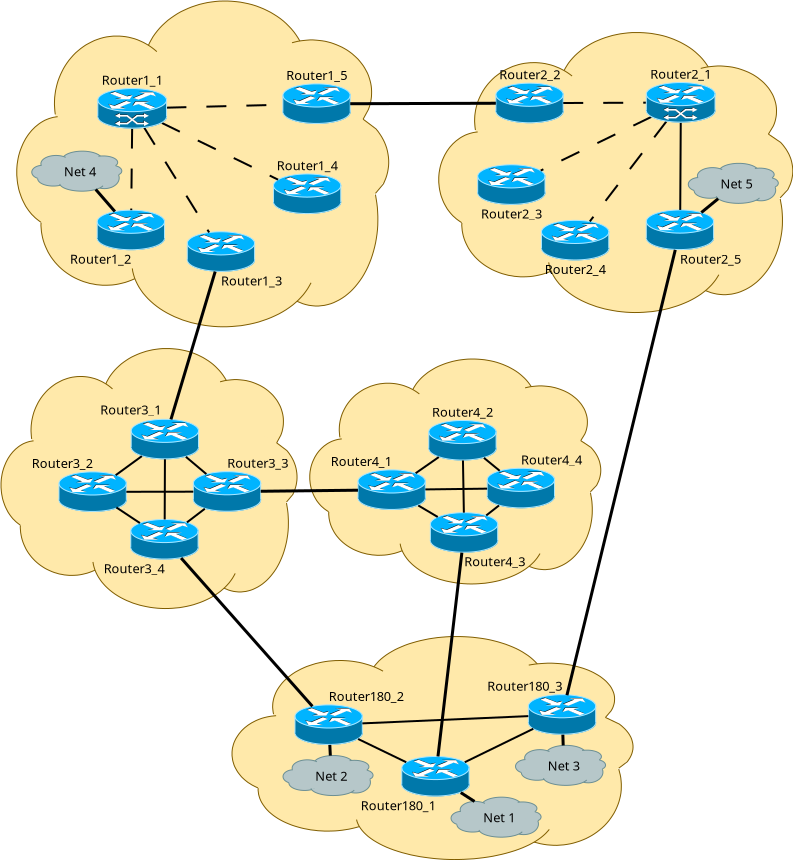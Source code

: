 <?xml version="1.0" encoding="UTF-8"?>
<dia:diagram xmlns:dia="http://www.lysator.liu.se/~alla/dia/">
  <dia:layer name="Fondo" visible="true">
    <dia:object type="Cisco - Cloud Gold" version="0" id="O0">
      <dia:attribute name="obj_pos">
        <dia:point val="20.836,-0.7"/>
      </dia:attribute>
      <dia:attribute name="obj_bb">
        <dia:rectangle val="20.835,-0.701;38.538,13.301"/>
      </dia:attribute>
      <dia:attribute name="elem_corner">
        <dia:point val="20.836,-0.7"/>
      </dia:attribute>
      <dia:attribute name="elem_width">
        <dia:real val="17.702"/>
      </dia:attribute>
      <dia:attribute name="elem_height">
        <dia:real val="14.0"/>
      </dia:attribute>
      <dia:attribute name="line_width">
        <dia:real val="0.2"/>
      </dia:attribute>
      <dia:attribute name="line_colour">
        <dia:color val="#000000"/>
      </dia:attribute>
      <dia:attribute name="fill_colour">
        <dia:color val="#ffffff"/>
      </dia:attribute>
      <dia:attribute name="show_background">
        <dia:boolean val="true"/>
      </dia:attribute>
      <dia:attribute name="line_style">
        <dia:enum val="0"/>
        <dia:real val="1"/>
      </dia:attribute>
      <dia:attribute name="flip_horizontal">
        <dia:boolean val="false"/>
      </dia:attribute>
      <dia:attribute name="flip_vertical">
        <dia:boolean val="false"/>
      </dia:attribute>
    </dia:object>
    <dia:object type="Cisco - Cloud Gold" version="0" id="O1">
      <dia:attribute name="obj_pos">
        <dia:point val="-0.263,-2.275"/>
      </dia:attribute>
      <dia:attribute name="obj_bb">
        <dia:rectangle val="-0.264,-2.276;18.336,14.014"/>
      </dia:attribute>
      <dia:attribute name="elem_corner">
        <dia:point val="-0.263,-2.275"/>
      </dia:attribute>
      <dia:attribute name="elem_width">
        <dia:real val="18.597"/>
      </dia:attribute>
      <dia:attribute name="elem_height">
        <dia:real val="16.288"/>
      </dia:attribute>
      <dia:attribute name="line_width">
        <dia:real val="0.2"/>
      </dia:attribute>
      <dia:attribute name="line_colour">
        <dia:color val="#000000"/>
      </dia:attribute>
      <dia:attribute name="fill_colour">
        <dia:color val="#ffffff"/>
      </dia:attribute>
      <dia:attribute name="show_background">
        <dia:boolean val="true"/>
      </dia:attribute>
      <dia:attribute name="line_style">
        <dia:enum val="0"/>
        <dia:real val="1"/>
      </dia:attribute>
      <dia:attribute name="flip_horizontal">
        <dia:boolean val="false"/>
      </dia:attribute>
      <dia:attribute name="flip_vertical">
        <dia:boolean val="false"/>
      </dia:attribute>
    </dia:object>
    <dia:object type="Cisco - Cloud Gold" version="0" id="O2">
      <dia:attribute name="obj_pos">
        <dia:point val="-1.05,15.1"/>
      </dia:attribute>
      <dia:attribute name="obj_bb">
        <dia:rectangle val="-1.051,15.099;13.751,28.101"/>
      </dia:attribute>
      <dia:attribute name="elem_corner">
        <dia:point val="-1.05,15.1"/>
      </dia:attribute>
      <dia:attribute name="elem_width">
        <dia:real val="14.8"/>
      </dia:attribute>
      <dia:attribute name="elem_height">
        <dia:real val="13.0"/>
      </dia:attribute>
      <dia:attribute name="line_width">
        <dia:real val="0.2"/>
      </dia:attribute>
      <dia:attribute name="line_colour">
        <dia:color val="#000000"/>
      </dia:attribute>
      <dia:attribute name="fill_colour">
        <dia:color val="#ffffff"/>
      </dia:attribute>
      <dia:attribute name="show_background">
        <dia:boolean val="true"/>
      </dia:attribute>
      <dia:attribute name="line_style">
        <dia:enum val="0"/>
        <dia:real val="1"/>
      </dia:attribute>
      <dia:attribute name="flip_horizontal">
        <dia:boolean val="false"/>
      </dia:attribute>
      <dia:attribute name="flip_vertical">
        <dia:boolean val="false"/>
      </dia:attribute>
    </dia:object>
    <dia:object type="Cisco - Router" version="0" id="O3">
      <dia:attribute name="obj_pos">
        <dia:point val="3.756,8.181"/>
      </dia:attribute>
      <dia:attribute name="obj_bb">
        <dia:rectangle val="3.755,8.18;7.144,10.182"/>
      </dia:attribute>
      <dia:attribute name="elem_corner">
        <dia:point val="3.756,8.181"/>
      </dia:attribute>
      <dia:attribute name="elem_width">
        <dia:real val="3.387"/>
      </dia:attribute>
      <dia:attribute name="elem_height">
        <dia:real val="2"/>
      </dia:attribute>
      <dia:attribute name="line_width">
        <dia:real val="0.2"/>
      </dia:attribute>
      <dia:attribute name="line_colour">
        <dia:color val="#000000"/>
      </dia:attribute>
      <dia:attribute name="fill_colour">
        <dia:color val="#ffffff"/>
      </dia:attribute>
      <dia:attribute name="show_background">
        <dia:boolean val="true"/>
      </dia:attribute>
      <dia:attribute name="line_style">
        <dia:enum val="0"/>
        <dia:real val="1"/>
      </dia:attribute>
      <dia:attribute name="flip_horizontal">
        <dia:boolean val="false"/>
      </dia:attribute>
      <dia:attribute name="flip_vertical">
        <dia:boolean val="false"/>
      </dia:attribute>
    </dia:object>
    <dia:object type="Cisco - Router" version="0" id="O4">
      <dia:attribute name="obj_pos">
        <dia:point val="8.261,9.261"/>
      </dia:attribute>
      <dia:attribute name="obj_bb">
        <dia:rectangle val="8.26,9.26;11.649,11.262"/>
      </dia:attribute>
      <dia:attribute name="elem_corner">
        <dia:point val="8.261,9.261"/>
      </dia:attribute>
      <dia:attribute name="elem_width">
        <dia:real val="3.387"/>
      </dia:attribute>
      <dia:attribute name="elem_height">
        <dia:real val="2"/>
      </dia:attribute>
      <dia:attribute name="line_width">
        <dia:real val="0.2"/>
      </dia:attribute>
      <dia:attribute name="line_colour">
        <dia:color val="#000000"/>
      </dia:attribute>
      <dia:attribute name="fill_colour">
        <dia:color val="#ffffff"/>
      </dia:attribute>
      <dia:attribute name="show_background">
        <dia:boolean val="true"/>
      </dia:attribute>
      <dia:attribute name="line_style">
        <dia:enum val="0"/>
        <dia:real val="1"/>
      </dia:attribute>
      <dia:attribute name="flip_horizontal">
        <dia:boolean val="false"/>
      </dia:attribute>
      <dia:attribute name="flip_vertical">
        <dia:boolean val="false"/>
      </dia:attribute>
    </dia:object>
    <dia:object type="Cisco - Router" version="0" id="O5">
      <dia:attribute name="obj_pos">
        <dia:point val="13.041,1.866"/>
      </dia:attribute>
      <dia:attribute name="obj_bb">
        <dia:rectangle val="13.04,1.865;16.429,3.867"/>
      </dia:attribute>
      <dia:attribute name="elem_corner">
        <dia:point val="13.041,1.866"/>
      </dia:attribute>
      <dia:attribute name="elem_width">
        <dia:real val="3.387"/>
      </dia:attribute>
      <dia:attribute name="elem_height">
        <dia:real val="2"/>
      </dia:attribute>
      <dia:attribute name="line_width">
        <dia:real val="0.2"/>
      </dia:attribute>
      <dia:attribute name="line_colour">
        <dia:color val="#000000"/>
      </dia:attribute>
      <dia:attribute name="fill_colour">
        <dia:color val="#ffffff"/>
      </dia:attribute>
      <dia:attribute name="show_background">
        <dia:boolean val="true"/>
      </dia:attribute>
      <dia:attribute name="line_style">
        <dia:enum val="0"/>
        <dia:real val="1"/>
      </dia:attribute>
      <dia:attribute name="flip_horizontal">
        <dia:boolean val="false"/>
      </dia:attribute>
      <dia:attribute name="flip_vertical">
        <dia:boolean val="false"/>
      </dia:attribute>
    </dia:object>
    <dia:object type="Cisco - Router" version="0" id="O6">
      <dia:attribute name="obj_pos">
        <dia:point val="12.571,6.371"/>
      </dia:attribute>
      <dia:attribute name="obj_bb">
        <dia:rectangle val="12.57,6.37;15.959,8.372"/>
      </dia:attribute>
      <dia:attribute name="elem_corner">
        <dia:point val="12.571,6.371"/>
      </dia:attribute>
      <dia:attribute name="elem_width">
        <dia:real val="3.387"/>
      </dia:attribute>
      <dia:attribute name="elem_height">
        <dia:real val="2"/>
      </dia:attribute>
      <dia:attribute name="line_width">
        <dia:real val="0.2"/>
      </dia:attribute>
      <dia:attribute name="line_colour">
        <dia:color val="#000000"/>
      </dia:attribute>
      <dia:attribute name="fill_colour">
        <dia:color val="#ffffff"/>
      </dia:attribute>
      <dia:attribute name="show_background">
        <dia:boolean val="true"/>
      </dia:attribute>
      <dia:attribute name="line_style">
        <dia:enum val="0"/>
        <dia:real val="1"/>
      </dia:attribute>
      <dia:attribute name="flip_horizontal">
        <dia:boolean val="false"/>
      </dia:attribute>
      <dia:attribute name="flip_vertical">
        <dia:boolean val="false"/>
      </dia:attribute>
    </dia:object>
    <dia:object type="Cisco - Router" version="0" id="O7">
      <dia:attribute name="obj_pos">
        <dia:point val="31.211,8.171"/>
      </dia:attribute>
      <dia:attribute name="obj_bb">
        <dia:rectangle val="31.21,8.17;34.599,10.172"/>
      </dia:attribute>
      <dia:attribute name="elem_corner">
        <dia:point val="31.211,8.171"/>
      </dia:attribute>
      <dia:attribute name="elem_width">
        <dia:real val="3.387"/>
      </dia:attribute>
      <dia:attribute name="elem_height">
        <dia:real val="2"/>
      </dia:attribute>
      <dia:attribute name="line_width">
        <dia:real val="0.2"/>
      </dia:attribute>
      <dia:attribute name="line_colour">
        <dia:color val="#000000"/>
      </dia:attribute>
      <dia:attribute name="fill_colour">
        <dia:color val="#ffffff"/>
      </dia:attribute>
      <dia:attribute name="show_background">
        <dia:boolean val="true"/>
      </dia:attribute>
      <dia:attribute name="line_style">
        <dia:enum val="0"/>
        <dia:real val="1"/>
      </dia:attribute>
      <dia:attribute name="flip_horizontal">
        <dia:boolean val="false"/>
      </dia:attribute>
      <dia:attribute name="flip_vertical">
        <dia:boolean val="false"/>
      </dia:attribute>
    </dia:object>
    <dia:object type="Cisco - Router" version="0" id="O8">
      <dia:attribute name="obj_pos">
        <dia:point val="25.971,8.691"/>
      </dia:attribute>
      <dia:attribute name="obj_bb">
        <dia:rectangle val="25.97,8.69;29.359,10.692"/>
      </dia:attribute>
      <dia:attribute name="elem_corner">
        <dia:point val="25.971,8.691"/>
      </dia:attribute>
      <dia:attribute name="elem_width">
        <dia:real val="3.387"/>
      </dia:attribute>
      <dia:attribute name="elem_height">
        <dia:real val="2"/>
      </dia:attribute>
      <dia:attribute name="line_width">
        <dia:real val="0.2"/>
      </dia:attribute>
      <dia:attribute name="line_colour">
        <dia:color val="#000000"/>
      </dia:attribute>
      <dia:attribute name="fill_colour">
        <dia:color val="#ffffff"/>
      </dia:attribute>
      <dia:attribute name="show_background">
        <dia:boolean val="true"/>
      </dia:attribute>
      <dia:attribute name="line_style">
        <dia:enum val="0"/>
        <dia:real val="1"/>
      </dia:attribute>
      <dia:attribute name="flip_horizontal">
        <dia:boolean val="false"/>
      </dia:attribute>
      <dia:attribute name="flip_vertical">
        <dia:boolean val="false"/>
      </dia:attribute>
    </dia:object>
    <dia:object type="Cisco - Router" version="0" id="O9">
      <dia:attribute name="obj_pos">
        <dia:point val="22.781,5.911"/>
      </dia:attribute>
      <dia:attribute name="obj_bb">
        <dia:rectangle val="22.78,5.91;26.169,7.912"/>
      </dia:attribute>
      <dia:attribute name="elem_corner">
        <dia:point val="22.781,5.911"/>
      </dia:attribute>
      <dia:attribute name="elem_width">
        <dia:real val="3.387"/>
      </dia:attribute>
      <dia:attribute name="elem_height">
        <dia:real val="2"/>
      </dia:attribute>
      <dia:attribute name="line_width">
        <dia:real val="0.2"/>
      </dia:attribute>
      <dia:attribute name="line_colour">
        <dia:color val="#000000"/>
      </dia:attribute>
      <dia:attribute name="fill_colour">
        <dia:color val="#ffffff"/>
      </dia:attribute>
      <dia:attribute name="show_background">
        <dia:boolean val="true"/>
      </dia:attribute>
      <dia:attribute name="line_style">
        <dia:enum val="0"/>
        <dia:real val="1"/>
      </dia:attribute>
      <dia:attribute name="flip_horizontal">
        <dia:boolean val="false"/>
      </dia:attribute>
      <dia:attribute name="flip_vertical">
        <dia:boolean val="false"/>
      </dia:attribute>
    </dia:object>
    <dia:object type="Cisco - Router" version="0" id="O10">
      <dia:attribute name="obj_pos">
        <dia:point val="23.691,1.831"/>
      </dia:attribute>
      <dia:attribute name="obj_bb">
        <dia:rectangle val="23.69,1.83;27.079,3.832"/>
      </dia:attribute>
      <dia:attribute name="elem_corner">
        <dia:point val="23.691,1.831"/>
      </dia:attribute>
      <dia:attribute name="elem_width">
        <dia:real val="3.387"/>
      </dia:attribute>
      <dia:attribute name="elem_height">
        <dia:real val="2"/>
      </dia:attribute>
      <dia:attribute name="line_width">
        <dia:real val="0.2"/>
      </dia:attribute>
      <dia:attribute name="line_colour">
        <dia:color val="#000000"/>
      </dia:attribute>
      <dia:attribute name="fill_colour">
        <dia:color val="#ffffff"/>
      </dia:attribute>
      <dia:attribute name="show_background">
        <dia:boolean val="true"/>
      </dia:attribute>
      <dia:attribute name="line_style">
        <dia:enum val="0"/>
        <dia:real val="1"/>
      </dia:attribute>
      <dia:attribute name="flip_horizontal">
        <dia:boolean val="false"/>
      </dia:attribute>
      <dia:attribute name="flip_vertical">
        <dia:boolean val="false"/>
      </dia:attribute>
    </dia:object>
    <dia:object type="Cisco - Cloud Gold" version="0" id="O11">
      <dia:attribute name="obj_pos">
        <dia:point val="14.387,15.625"/>
      </dia:attribute>
      <dia:attribute name="obj_bb">
        <dia:rectangle val="14.386,15.624;28.939,26.872"/>
      </dia:attribute>
      <dia:attribute name="elem_corner">
        <dia:point val="14.387,15.625"/>
      </dia:attribute>
      <dia:attribute name="elem_width">
        <dia:real val="14.55"/>
      </dia:attribute>
      <dia:attribute name="elem_height">
        <dia:real val="11.246"/>
      </dia:attribute>
      <dia:attribute name="line_width">
        <dia:real val="0.2"/>
      </dia:attribute>
      <dia:attribute name="line_colour">
        <dia:color val="#000000"/>
      </dia:attribute>
      <dia:attribute name="fill_colour">
        <dia:color val="#ffffff"/>
      </dia:attribute>
      <dia:attribute name="show_background">
        <dia:boolean val="true"/>
      </dia:attribute>
      <dia:attribute name="line_style">
        <dia:enum val="0"/>
        <dia:real val="1"/>
      </dia:attribute>
      <dia:attribute name="flip_horizontal">
        <dia:boolean val="false"/>
      </dia:attribute>
      <dia:attribute name="flip_vertical">
        <dia:boolean val="false"/>
      </dia:attribute>
    </dia:object>
    <dia:object type="Cisco - Router" version="0" id="O12">
      <dia:attribute name="obj_pos">
        <dia:point val="5.436,23.646"/>
      </dia:attribute>
      <dia:attribute name="obj_bb">
        <dia:rectangle val="5.435,23.645;8.824,25.647"/>
      </dia:attribute>
      <dia:attribute name="elem_corner">
        <dia:point val="5.436,23.646"/>
      </dia:attribute>
      <dia:attribute name="elem_width">
        <dia:real val="3.387"/>
      </dia:attribute>
      <dia:attribute name="elem_height">
        <dia:real val="2"/>
      </dia:attribute>
      <dia:attribute name="line_width">
        <dia:real val="0.2"/>
      </dia:attribute>
      <dia:attribute name="line_colour">
        <dia:color val="#000000"/>
      </dia:attribute>
      <dia:attribute name="fill_colour">
        <dia:color val="#ffffff"/>
      </dia:attribute>
      <dia:attribute name="show_background">
        <dia:boolean val="true"/>
      </dia:attribute>
      <dia:attribute name="line_style">
        <dia:enum val="0"/>
        <dia:real val="1"/>
      </dia:attribute>
      <dia:attribute name="flip_horizontal">
        <dia:boolean val="false"/>
      </dia:attribute>
      <dia:attribute name="flip_vertical">
        <dia:boolean val="false"/>
      </dia:attribute>
    </dia:object>
    <dia:object type="Cisco - Router" version="0" id="O13">
      <dia:attribute name="obj_pos">
        <dia:point val="1.846,21.266"/>
      </dia:attribute>
      <dia:attribute name="obj_bb">
        <dia:rectangle val="1.845,21.265;5.234,23.267"/>
      </dia:attribute>
      <dia:attribute name="elem_corner">
        <dia:point val="1.846,21.266"/>
      </dia:attribute>
      <dia:attribute name="elem_width">
        <dia:real val="3.387"/>
      </dia:attribute>
      <dia:attribute name="elem_height">
        <dia:real val="2"/>
      </dia:attribute>
      <dia:attribute name="line_width">
        <dia:real val="0.2"/>
      </dia:attribute>
      <dia:attribute name="line_colour">
        <dia:color val="#000000"/>
      </dia:attribute>
      <dia:attribute name="fill_colour">
        <dia:color val="#ffffff"/>
      </dia:attribute>
      <dia:attribute name="show_background">
        <dia:boolean val="true"/>
      </dia:attribute>
      <dia:attribute name="line_style">
        <dia:enum val="0"/>
        <dia:real val="1"/>
      </dia:attribute>
      <dia:attribute name="flip_horizontal">
        <dia:boolean val="false"/>
      </dia:attribute>
      <dia:attribute name="flip_vertical">
        <dia:boolean val="false"/>
      </dia:attribute>
    </dia:object>
    <dia:object type="Cisco - Router" version="0" id="O14">
      <dia:attribute name="obj_pos">
        <dia:point val="5.456,18.636"/>
      </dia:attribute>
      <dia:attribute name="obj_bb">
        <dia:rectangle val="5.455,18.635;8.844,20.637"/>
      </dia:attribute>
      <dia:attribute name="elem_corner">
        <dia:point val="5.456,18.636"/>
      </dia:attribute>
      <dia:attribute name="elem_width">
        <dia:real val="3.387"/>
      </dia:attribute>
      <dia:attribute name="elem_height">
        <dia:real val="2"/>
      </dia:attribute>
      <dia:attribute name="line_width">
        <dia:real val="0.2"/>
      </dia:attribute>
      <dia:attribute name="line_colour">
        <dia:color val="#000000"/>
      </dia:attribute>
      <dia:attribute name="fill_colour">
        <dia:color val="#ffffff"/>
      </dia:attribute>
      <dia:attribute name="show_background">
        <dia:boolean val="true"/>
      </dia:attribute>
      <dia:attribute name="line_style">
        <dia:enum val="0"/>
        <dia:real val="1"/>
      </dia:attribute>
      <dia:attribute name="flip_horizontal">
        <dia:boolean val="false"/>
      </dia:attribute>
      <dia:attribute name="flip_vertical">
        <dia:boolean val="false"/>
      </dia:attribute>
    </dia:object>
    <dia:object type="Cisco - Router" version="0" id="O15">
      <dia:attribute name="obj_pos">
        <dia:point val="8.566,21.256"/>
      </dia:attribute>
      <dia:attribute name="obj_bb">
        <dia:rectangle val="8.565,21.255;11.954,23.257"/>
      </dia:attribute>
      <dia:attribute name="elem_corner">
        <dia:point val="8.566,21.256"/>
      </dia:attribute>
      <dia:attribute name="elem_width">
        <dia:real val="3.387"/>
      </dia:attribute>
      <dia:attribute name="elem_height">
        <dia:real val="2"/>
      </dia:attribute>
      <dia:attribute name="line_width">
        <dia:real val="0.2"/>
      </dia:attribute>
      <dia:attribute name="line_colour">
        <dia:color val="#000000"/>
      </dia:attribute>
      <dia:attribute name="fill_colour">
        <dia:color val="#ffffff"/>
      </dia:attribute>
      <dia:attribute name="show_background">
        <dia:boolean val="true"/>
      </dia:attribute>
      <dia:attribute name="line_style">
        <dia:enum val="0"/>
        <dia:real val="1"/>
      </dia:attribute>
      <dia:attribute name="flip_horizontal">
        <dia:boolean val="false"/>
      </dia:attribute>
      <dia:attribute name="flip_vertical">
        <dia:boolean val="false"/>
      </dia:attribute>
    </dia:object>
    <dia:object type="Cisco - Router" version="0" id="O16">
      <dia:attribute name="obj_pos">
        <dia:point val="20.336,18.696"/>
      </dia:attribute>
      <dia:attribute name="obj_bb">
        <dia:rectangle val="20.335,18.695;23.724,20.697"/>
      </dia:attribute>
      <dia:attribute name="elem_corner">
        <dia:point val="20.336,18.696"/>
      </dia:attribute>
      <dia:attribute name="elem_width">
        <dia:real val="3.387"/>
      </dia:attribute>
      <dia:attribute name="elem_height">
        <dia:real val="2"/>
      </dia:attribute>
      <dia:attribute name="line_width">
        <dia:real val="0.2"/>
      </dia:attribute>
      <dia:attribute name="line_colour">
        <dia:color val="#000000"/>
      </dia:attribute>
      <dia:attribute name="fill_colour">
        <dia:color val="#ffffff"/>
      </dia:attribute>
      <dia:attribute name="show_background">
        <dia:boolean val="true"/>
      </dia:attribute>
      <dia:attribute name="line_style">
        <dia:enum val="0"/>
        <dia:real val="1"/>
      </dia:attribute>
      <dia:attribute name="flip_horizontal">
        <dia:boolean val="false"/>
      </dia:attribute>
      <dia:attribute name="flip_vertical">
        <dia:boolean val="false"/>
      </dia:attribute>
    </dia:object>
    <dia:object type="Cisco - Router" version="0" id="O17">
      <dia:attribute name="obj_pos">
        <dia:point val="16.796,21.166"/>
      </dia:attribute>
      <dia:attribute name="obj_bb">
        <dia:rectangle val="16.795,21.165;20.184,23.167"/>
      </dia:attribute>
      <dia:attribute name="elem_corner">
        <dia:point val="16.796,21.166"/>
      </dia:attribute>
      <dia:attribute name="elem_width">
        <dia:real val="3.387"/>
      </dia:attribute>
      <dia:attribute name="elem_height">
        <dia:real val="2"/>
      </dia:attribute>
      <dia:attribute name="line_width">
        <dia:real val="0.2"/>
      </dia:attribute>
      <dia:attribute name="line_colour">
        <dia:color val="#000000"/>
      </dia:attribute>
      <dia:attribute name="fill_colour">
        <dia:color val="#ffffff"/>
      </dia:attribute>
      <dia:attribute name="show_background">
        <dia:boolean val="true"/>
      </dia:attribute>
      <dia:attribute name="line_style">
        <dia:enum val="0"/>
        <dia:real val="1"/>
      </dia:attribute>
      <dia:attribute name="flip_horizontal">
        <dia:boolean val="false"/>
      </dia:attribute>
      <dia:attribute name="flip_vertical">
        <dia:boolean val="false"/>
      </dia:attribute>
    </dia:object>
    <dia:object type="Cisco - Router" version="0" id="O18">
      <dia:attribute name="obj_pos">
        <dia:point val="23.256,21.086"/>
      </dia:attribute>
      <dia:attribute name="obj_bb">
        <dia:rectangle val="23.255,21.085;26.644,23.087"/>
      </dia:attribute>
      <dia:attribute name="elem_corner">
        <dia:point val="23.256,21.086"/>
      </dia:attribute>
      <dia:attribute name="elem_width">
        <dia:real val="3.387"/>
      </dia:attribute>
      <dia:attribute name="elem_height">
        <dia:real val="2"/>
      </dia:attribute>
      <dia:attribute name="line_width">
        <dia:real val="0.2"/>
      </dia:attribute>
      <dia:attribute name="line_colour">
        <dia:color val="#000000"/>
      </dia:attribute>
      <dia:attribute name="fill_colour">
        <dia:color val="#ffffff"/>
      </dia:attribute>
      <dia:attribute name="show_background">
        <dia:boolean val="true"/>
      </dia:attribute>
      <dia:attribute name="line_style">
        <dia:enum val="0"/>
        <dia:real val="1"/>
      </dia:attribute>
      <dia:attribute name="flip_horizontal">
        <dia:boolean val="false"/>
      </dia:attribute>
      <dia:attribute name="flip_vertical">
        <dia:boolean val="false"/>
      </dia:attribute>
    </dia:object>
    <dia:object type="Cisco - Router" version="0" id="O19">
      <dia:attribute name="obj_pos">
        <dia:point val="20.416,23.306"/>
      </dia:attribute>
      <dia:attribute name="obj_bb">
        <dia:rectangle val="20.415,23.305;23.804,25.307"/>
      </dia:attribute>
      <dia:attribute name="elem_corner">
        <dia:point val="20.416,23.306"/>
      </dia:attribute>
      <dia:attribute name="elem_width">
        <dia:real val="3.387"/>
      </dia:attribute>
      <dia:attribute name="elem_height">
        <dia:real val="2"/>
      </dia:attribute>
      <dia:attribute name="line_width">
        <dia:real val="0.2"/>
      </dia:attribute>
      <dia:attribute name="line_colour">
        <dia:color val="#000000"/>
      </dia:attribute>
      <dia:attribute name="fill_colour">
        <dia:color val="#ffffff"/>
      </dia:attribute>
      <dia:attribute name="show_background">
        <dia:boolean val="true"/>
      </dia:attribute>
      <dia:attribute name="line_style">
        <dia:enum val="0"/>
        <dia:real val="1"/>
      </dia:attribute>
      <dia:attribute name="flip_horizontal">
        <dia:boolean val="false"/>
      </dia:attribute>
      <dia:attribute name="flip_vertical">
        <dia:boolean val="false"/>
      </dia:attribute>
    </dia:object>
    <dia:object type="Cisco - Cloud Gold" version="0" id="O20">
      <dia:attribute name="obj_pos">
        <dia:point val="10.5,29.5"/>
      </dia:attribute>
      <dia:attribute name="obj_bb">
        <dia:rectangle val="10.499,29.499;30.551,40.651"/>
      </dia:attribute>
      <dia:attribute name="elem_corner">
        <dia:point val="10.5,29.5"/>
      </dia:attribute>
      <dia:attribute name="elem_width">
        <dia:real val="20.05"/>
      </dia:attribute>
      <dia:attribute name="elem_height">
        <dia:real val="11.15"/>
      </dia:attribute>
      <dia:attribute name="line_width">
        <dia:real val="0.2"/>
      </dia:attribute>
      <dia:attribute name="line_colour">
        <dia:color val="#000000"/>
      </dia:attribute>
      <dia:attribute name="fill_colour">
        <dia:color val="#ffffff"/>
      </dia:attribute>
      <dia:attribute name="show_background">
        <dia:boolean val="true"/>
      </dia:attribute>
      <dia:attribute name="line_style">
        <dia:enum val="0"/>
        <dia:real val="1"/>
      </dia:attribute>
      <dia:attribute name="flip_horizontal">
        <dia:boolean val="false"/>
      </dia:attribute>
      <dia:attribute name="flip_vertical">
        <dia:boolean val="false"/>
      </dia:attribute>
    </dia:object>
    <dia:object type="Cisco - Router" version="0" id="O21">
      <dia:attribute name="obj_pos">
        <dia:point val="13.646,32.916"/>
      </dia:attribute>
      <dia:attribute name="obj_bb">
        <dia:rectangle val="13.645,32.915;17.034,34.917"/>
      </dia:attribute>
      <dia:attribute name="elem_corner">
        <dia:point val="13.646,32.916"/>
      </dia:attribute>
      <dia:attribute name="elem_width">
        <dia:real val="3.387"/>
      </dia:attribute>
      <dia:attribute name="elem_height">
        <dia:real val="2"/>
      </dia:attribute>
      <dia:attribute name="line_width">
        <dia:real val="0.2"/>
      </dia:attribute>
      <dia:attribute name="line_colour">
        <dia:color val="#000000"/>
      </dia:attribute>
      <dia:attribute name="fill_colour">
        <dia:color val="#ffffff"/>
      </dia:attribute>
      <dia:attribute name="show_background">
        <dia:boolean val="true"/>
      </dia:attribute>
      <dia:attribute name="line_style">
        <dia:enum val="0"/>
        <dia:real val="1"/>
      </dia:attribute>
      <dia:attribute name="flip_horizontal">
        <dia:boolean val="false"/>
      </dia:attribute>
      <dia:attribute name="flip_vertical">
        <dia:boolean val="false"/>
      </dia:attribute>
    </dia:object>
    <dia:object type="Cisco - Router" version="0" id="O22">
      <dia:attribute name="obj_pos">
        <dia:point val="25.316,32.406"/>
      </dia:attribute>
      <dia:attribute name="obj_bb">
        <dia:rectangle val="25.315,32.405;28.704,34.407"/>
      </dia:attribute>
      <dia:attribute name="elem_corner">
        <dia:point val="25.316,32.406"/>
      </dia:attribute>
      <dia:attribute name="elem_width">
        <dia:real val="3.387"/>
      </dia:attribute>
      <dia:attribute name="elem_height">
        <dia:real val="2"/>
      </dia:attribute>
      <dia:attribute name="line_width">
        <dia:real val="0.2"/>
      </dia:attribute>
      <dia:attribute name="line_colour">
        <dia:color val="#000000"/>
      </dia:attribute>
      <dia:attribute name="fill_colour">
        <dia:color val="#ffffff"/>
      </dia:attribute>
      <dia:attribute name="show_background">
        <dia:boolean val="true"/>
      </dia:attribute>
      <dia:attribute name="line_style">
        <dia:enum val="0"/>
        <dia:real val="1"/>
      </dia:attribute>
      <dia:attribute name="flip_horizontal">
        <dia:boolean val="false"/>
      </dia:attribute>
      <dia:attribute name="flip_vertical">
        <dia:boolean val="false"/>
      </dia:attribute>
    </dia:object>
    <dia:object type="Cisco - Router" version="0" id="O23">
      <dia:attribute name="obj_pos">
        <dia:point val="18.986,35.496"/>
      </dia:attribute>
      <dia:attribute name="obj_bb">
        <dia:rectangle val="18.985,35.495;22.374,37.497"/>
      </dia:attribute>
      <dia:attribute name="elem_corner">
        <dia:point val="18.986,35.496"/>
      </dia:attribute>
      <dia:attribute name="elem_width">
        <dia:real val="3.387"/>
      </dia:attribute>
      <dia:attribute name="elem_height">
        <dia:real val="2"/>
      </dia:attribute>
      <dia:attribute name="line_width">
        <dia:real val="0.2"/>
      </dia:attribute>
      <dia:attribute name="line_colour">
        <dia:color val="#000000"/>
      </dia:attribute>
      <dia:attribute name="fill_colour">
        <dia:color val="#ffffff"/>
      </dia:attribute>
      <dia:attribute name="show_background">
        <dia:boolean val="true"/>
      </dia:attribute>
      <dia:attribute name="line_style">
        <dia:enum val="0"/>
        <dia:real val="1"/>
      </dia:attribute>
      <dia:attribute name="flip_horizontal">
        <dia:boolean val="false"/>
      </dia:attribute>
      <dia:attribute name="flip_vertical">
        <dia:boolean val="false"/>
      </dia:attribute>
    </dia:object>
    <dia:object type="Standard - Line" version="0" id="O24">
      <dia:attribute name="obj_pos">
        <dia:point val="14.519,32.989"/>
      </dia:attribute>
      <dia:attribute name="obj_bb">
        <dia:rectangle val="7.845,25.468;14.625,33.095"/>
      </dia:attribute>
      <dia:attribute name="conn_endpoints">
        <dia:point val="14.519,32.989"/>
        <dia:point val="7.951,25.573"/>
      </dia:attribute>
      <dia:attribute name="numcp">
        <dia:int val="1"/>
      </dia:attribute>
      <dia:attribute name="line_width">
        <dia:real val="0.15"/>
      </dia:attribute>
      <dia:connections>
        <dia:connection handle="0" to="O21" connection="4"/>
        <dia:connection handle="1" to="O12" connection="4"/>
      </dia:connections>
    </dia:object>
    <dia:object type="Standard - Line" version="0" id="O25">
      <dia:attribute name="obj_pos">
        <dia:point val="20.796,35.496"/>
      </dia:attribute>
      <dia:attribute name="obj_bb">
        <dia:rectangle val="20.713,25.222;22.075,35.579"/>
      </dia:attribute>
      <dia:attribute name="conn_endpoints">
        <dia:point val="20.796,35.496"/>
        <dia:point val="21.991,25.306"/>
      </dia:attribute>
      <dia:attribute name="numcp">
        <dia:int val="1"/>
      </dia:attribute>
      <dia:attribute name="line_width">
        <dia:real val="0.15"/>
      </dia:attribute>
      <dia:connections>
        <dia:connection handle="0" to="O23" connection="4"/>
        <dia:connection handle="1" to="O19" connection="4"/>
      </dia:connections>
    </dia:object>
    <dia:object type="Standard - Line" version="0" id="O26">
      <dia:attribute name="obj_pos">
        <dia:point val="27.245,32.435"/>
      </dia:attribute>
      <dia:attribute name="obj_bb">
        <dia:rectangle val="27.154,10.075;32.752,32.525"/>
      </dia:attribute>
      <dia:attribute name="conn_endpoints">
        <dia:point val="27.245,32.435"/>
        <dia:point val="32.662,10.165"/>
      </dia:attribute>
      <dia:attribute name="numcp">
        <dia:int val="1"/>
      </dia:attribute>
      <dia:attribute name="line_width">
        <dia:real val="0.15"/>
      </dia:attribute>
      <dia:connections>
        <dia:connection handle="0" to="O22" connection="4"/>
        <dia:connection handle="1" to="O7" connection="4"/>
      </dia:connections>
    </dia:object>
    <dia:object type="Standard - Line" version="0" id="O27">
      <dia:attribute name="obj_pos">
        <dia:point val="7.445,18.645"/>
      </dia:attribute>
      <dia:attribute name="obj_bb">
        <dia:rectangle val="7.352,11.158;9.751,18.738"/>
      </dia:attribute>
      <dia:attribute name="conn_endpoints">
        <dia:point val="7.445,18.645"/>
        <dia:point val="9.657,11.251"/>
      </dia:attribute>
      <dia:attribute name="numcp">
        <dia:int val="1"/>
      </dia:attribute>
      <dia:attribute name="line_width">
        <dia:real val="0.15"/>
      </dia:attribute>
      <dia:connections>
        <dia:connection handle="0" to="O14" connection="4"/>
        <dia:connection handle="1" to="O4" connection="4"/>
      </dia:connections>
    </dia:object>
    <dia:object type="Standard - Line" version="0" id="O28">
      <dia:attribute name="obj_pos">
        <dia:point val="16.409,2.859"/>
      </dia:attribute>
      <dia:attribute name="obj_bb">
        <dia:rectangle val="16.334,2.76;23.766,2.935"/>
      </dia:attribute>
      <dia:attribute name="conn_endpoints">
        <dia:point val="16.409,2.859"/>
        <dia:point val="23.691,2.836"/>
      </dia:attribute>
      <dia:attribute name="numcp">
        <dia:int val="1"/>
      </dia:attribute>
      <dia:attribute name="line_width">
        <dia:real val="0.15"/>
      </dia:attribute>
      <dia:connections>
        <dia:connection handle="0" to="O5" connection="4"/>
        <dia:connection handle="1" to="O10" connection="4"/>
      </dia:connections>
    </dia:object>
    <dia:object type="Standard - Line" version="0" id="O29">
      <dia:attribute name="obj_pos">
        <dia:point val="7.145,20.636"/>
      </dia:attribute>
      <dia:attribute name="obj_bb">
        <dia:rectangle val="7.083,20.585;7.195,23.696"/>
      </dia:attribute>
      <dia:attribute name="conn_endpoints">
        <dia:point val="7.145,20.636"/>
        <dia:point val="7.133,23.646"/>
      </dia:attribute>
      <dia:attribute name="numcp">
        <dia:int val="1"/>
      </dia:attribute>
      <dia:connections>
        <dia:connection handle="0" to="O14" connection="4"/>
        <dia:connection handle="1" to="O12" connection="4"/>
      </dia:connections>
    </dia:object>
    <dia:object type="Standard - Line" version="0" id="O30">
      <dia:attribute name="obj_pos">
        <dia:point val="5.214,22.262"/>
      </dia:attribute>
      <dia:attribute name="obj_bb">
        <dia:rectangle val="5.164,22.207;8.615,22.312"/>
      </dia:attribute>
      <dia:attribute name="conn_endpoints">
        <dia:point val="5.214,22.262"/>
        <dia:point val="8.565,22.258"/>
      </dia:attribute>
      <dia:attribute name="numcp">
        <dia:int val="1"/>
      </dia:attribute>
      <dia:connections>
        <dia:connection handle="0" to="O13" connection="4"/>
        <dia:connection handle="1" to="O15" connection="4"/>
      </dia:connections>
    </dia:object>
    <dia:object type="Standard - Line" version="0" id="O31">
      <dia:attribute name="obj_pos">
        <dia:point val="5.992,20.478"/>
      </dia:attribute>
      <dia:attribute name="obj_bb">
        <dia:rectangle val="4.611,20.408;6.061,21.503"/>
      </dia:attribute>
      <dia:attribute name="conn_endpoints">
        <dia:point val="5.992,20.478"/>
        <dia:point val="4.681,21.433"/>
      </dia:attribute>
      <dia:attribute name="numcp">
        <dia:int val="1"/>
      </dia:attribute>
      <dia:connections>
        <dia:connection handle="0" to="O14" connection="4"/>
        <dia:connection handle="1" to="O13" connection="4"/>
      </dia:connections>
    </dia:object>
    <dia:object type="Standard - Line" version="0" id="O32">
      <dia:attribute name="obj_pos">
        <dia:point val="8.191,20.513"/>
      </dia:attribute>
      <dia:attribute name="obj_bb">
        <dia:rectangle val="8.12,20.442;9.287,21.448"/>
      </dia:attribute>
      <dia:attribute name="conn_endpoints">
        <dia:point val="8.191,20.513"/>
        <dia:point val="9.217,21.377"/>
      </dia:attribute>
      <dia:attribute name="numcp">
        <dia:int val="1"/>
      </dia:attribute>
      <dia:connections>
        <dia:connection handle="0" to="O14" connection="4"/>
        <dia:connection handle="1" to="O15" connection="4"/>
      </dia:connections>
    </dia:object>
    <dia:object type="Standard - Line" version="0" id="O33">
      <dia:attribute name="obj_pos">
        <dia:point val="4.717,23.046"/>
      </dia:attribute>
      <dia:attribute name="obj_bb">
        <dia:rectangle val="4.647,22.977;5.964,23.896"/>
      </dia:attribute>
      <dia:attribute name="conn_endpoints">
        <dia:point val="4.717,23.046"/>
        <dia:point val="5.894,23.826"/>
      </dia:attribute>
      <dia:attribute name="numcp">
        <dia:int val="1"/>
      </dia:attribute>
      <dia:connections>
        <dia:connection handle="0" to="O13" connection="4"/>
        <dia:connection handle="1" to="O12" connection="4"/>
      </dia:connections>
    </dia:object>
    <dia:object type="Standard - Line" version="0" id="O34">
      <dia:attribute name="obj_pos">
        <dia:point val="8.244,23.793"/>
      </dia:attribute>
      <dia:attribute name="obj_bb">
        <dia:rectangle val="8.174,23.04;9.209,23.863"/>
      </dia:attribute>
      <dia:attribute name="conn_endpoints">
        <dia:point val="8.244,23.793"/>
        <dia:point val="9.139,23.11"/>
      </dia:attribute>
      <dia:attribute name="numcp">
        <dia:int val="1"/>
      </dia:attribute>
      <dia:connections>
        <dia:connection handle="0" to="O12" connection="4"/>
        <dia:connection handle="1" to="O15" connection="4"/>
      </dia:connections>
    </dia:object>
    <dia:object type="Standard - Line" version="0" id="O35">
      <dia:attribute name="obj_pos">
        <dia:point val="20.164,22.144"/>
      </dia:attribute>
      <dia:attribute name="obj_bb">
        <dia:rectangle val="20.113,22.055;23.307,22.195"/>
      </dia:attribute>
      <dia:attribute name="conn_endpoints">
        <dia:point val="20.164,22.144"/>
        <dia:point val="23.256,22.106"/>
      </dia:attribute>
      <dia:attribute name="numcp">
        <dia:int val="1"/>
      </dia:attribute>
      <dia:connections>
        <dia:connection handle="0" to="O17" connection="4"/>
        <dia:connection handle="1" to="O18" connection="4"/>
      </dia:connections>
    </dia:object>
    <dia:object type="Standard - Line" version="0" id="O36">
      <dia:attribute name="obj_pos">
        <dia:point val="22.046,20.697"/>
      </dia:attribute>
      <dia:attribute name="obj_bb">
        <dia:rectangle val="21.995,20.646;22.142,23.356"/>
      </dia:attribute>
      <dia:attribute name="conn_endpoints">
        <dia:point val="22.046,20.697"/>
        <dia:point val="22.091,23.305"/>
      </dia:attribute>
      <dia:attribute name="numcp">
        <dia:int val="1"/>
      </dia:attribute>
      <dia:connections>
        <dia:connection handle="0" to="O16" connection="4"/>
        <dia:connection handle="1" to="O19" connection="4"/>
      </dia:connections>
    </dia:object>
    <dia:object type="Standard - Line" version="0" id="O37">
      <dia:attribute name="obj_pos">
        <dia:point val="20.838,20.526"/>
      </dia:attribute>
      <dia:attribute name="obj_bb">
        <dia:rectangle val="19.609,20.456;20.907,21.404"/>
      </dia:attribute>
      <dia:attribute name="conn_endpoints">
        <dia:point val="20.838,20.526"/>
        <dia:point val="19.679,21.335"/>
      </dia:attribute>
      <dia:attribute name="numcp">
        <dia:int val="1"/>
      </dia:attribute>
      <dia:connections>
        <dia:connection handle="0" to="O16" connection="4"/>
        <dia:connection handle="1" to="O17" connection="4"/>
      </dia:connections>
    </dia:object>
    <dia:object type="Standard - Line" version="0" id="O38">
      <dia:attribute name="obj_pos">
        <dia:point val="23.093,20.566"/>
      </dia:attribute>
      <dia:attribute name="obj_bb">
        <dia:rectangle val="23.023,20.496;23.955,21.284"/>
      </dia:attribute>
      <dia:attribute name="conn_endpoints">
        <dia:point val="23.093,20.566"/>
        <dia:point val="23.884,21.214"/>
      </dia:attribute>
      <dia:attribute name="numcp">
        <dia:int val="1"/>
      </dia:attribute>
      <dia:connections>
        <dia:connection handle="0" to="O16" connection="4"/>
        <dia:connection handle="1" to="O18" connection="4"/>
      </dia:connections>
    </dia:object>
    <dia:object type="Standard - Line" version="0" id="O39">
      <dia:attribute name="obj_pos">
        <dia:point val="19.811,22.947"/>
      </dia:attribute>
      <dia:attribute name="obj_bb">
        <dia:rectangle val="19.743,22.878;20.854,23.591"/>
      </dia:attribute>
      <dia:attribute name="conn_endpoints">
        <dia:point val="19.811,22.947"/>
        <dia:point val="20.786,23.523"/>
      </dia:attribute>
      <dia:attribute name="numcp">
        <dia:int val="1"/>
      </dia:attribute>
      <dia:connections>
        <dia:connection handle="0" to="O17" connection="4"/>
        <dia:connection handle="1" to="O19" connection="4"/>
      </dia:connections>
    </dia:object>
    <dia:object type="Standard - Line" version="0" id="O40">
      <dia:attribute name="obj_pos">
        <dia:point val="23.209,23.445"/>
      </dia:attribute>
      <dia:attribute name="obj_bb">
        <dia:rectangle val="23.139,22.876;23.918,23.515"/>
      </dia:attribute>
      <dia:attribute name="conn_endpoints">
        <dia:point val="23.209,23.445"/>
        <dia:point val="23.847,22.946"/>
      </dia:attribute>
      <dia:attribute name="numcp">
        <dia:int val="1"/>
      </dia:attribute>
      <dia:connections>
        <dia:connection handle="0" to="O19" connection="4"/>
        <dia:connection handle="1" to="O18" connection="4"/>
      </dia:connections>
    </dia:object>
    <dia:object type="Standard - Line" version="0" id="O41">
      <dia:attribute name="obj_pos">
        <dia:point val="6.11,4.058"/>
      </dia:attribute>
      <dia:attribute name="obj_bb">
        <dia:rectangle val="6.041,3.989;9.425,9.365"/>
      </dia:attribute>
      <dia:attribute name="conn_endpoints">
        <dia:point val="6.11,4.058"/>
        <dia:point val="9.357,9.296"/>
      </dia:attribute>
      <dia:attribute name="numcp">
        <dia:int val="1"/>
      </dia:attribute>
      <dia:attribute name="line_style">
        <dia:enum val="1"/>
      </dia:attribute>
      <dia:connections>
        <dia:connection handle="0" to="O89" connection="8"/>
        <dia:connection handle="1" to="O4" connection="4"/>
      </dia:connections>
    </dia:object>
    <dia:object type="Standard - Line" version="0" id="O42">
      <dia:attribute name="obj_pos">
        <dia:point val="5.505,4.101"/>
      </dia:attribute>
      <dia:attribute name="obj_bb">
        <dia:rectangle val="5.409,4.05;5.555,8.232"/>
      </dia:attribute>
      <dia:attribute name="conn_endpoints">
        <dia:point val="5.505,4.101"/>
        <dia:point val="5.46,8.181"/>
      </dia:attribute>
      <dia:attribute name="numcp">
        <dia:int val="1"/>
      </dia:attribute>
      <dia:attribute name="line_style">
        <dia:enum val="1"/>
      </dia:attribute>
      <dia:connections>
        <dia:connection handle="0" to="O89" connection="8"/>
        <dia:connection handle="1" to="O3" connection="4"/>
      </dia:connections>
    </dia:object>
    <dia:object type="Standard - Line" version="0" id="O43">
      <dia:attribute name="obj_pos">
        <dia:point val="6.99,3.82"/>
      </dia:attribute>
      <dia:attribute name="obj_bb">
        <dia:rectangle val="6.923,3.753;12.869,6.724"/>
      </dia:attribute>
      <dia:attribute name="conn_endpoints">
        <dia:point val="6.99,3.82"/>
        <dia:point val="12.802,6.657"/>
      </dia:attribute>
      <dia:attribute name="numcp">
        <dia:int val="1"/>
      </dia:attribute>
      <dia:attribute name="line_style">
        <dia:enum val="1"/>
      </dia:attribute>
      <dia:connections>
        <dia:connection handle="0" to="O89" connection="8"/>
        <dia:connection handle="1" to="O6" connection="4"/>
      </dia:connections>
    </dia:object>
    <dia:object type="Standard - Line" version="0" id="O44">
      <dia:attribute name="obj_pos">
        <dia:point val="7.217,3.057"/>
      </dia:attribute>
      <dia:attribute name="obj_bb">
        <dia:rectangle val="7.166,2.857;13.092,3.108"/>
      </dia:attribute>
      <dia:attribute name="conn_endpoints">
        <dia:point val="7.217,3.057"/>
        <dia:point val="13.041,2.908"/>
      </dia:attribute>
      <dia:attribute name="numcp">
        <dia:int val="1"/>
      </dia:attribute>
      <dia:attribute name="line_style">
        <dia:enum val="1"/>
      </dia:attribute>
      <dia:connections>
        <dia:connection handle="0" to="O89" connection="8"/>
        <dia:connection handle="1" to="O5" connection="4"/>
      </dia:connections>
    </dia:object>
    <dia:object type="Standard - Line" version="0" id="O45">
      <dia:attribute name="obj_pos">
        <dia:point val="27.06,2.823"/>
      </dia:attribute>
      <dia:attribute name="obj_bb">
        <dia:rectangle val="27.009,2.757;31.262,2.874"/>
      </dia:attribute>
      <dia:attribute name="conn_endpoints">
        <dia:point val="27.06,2.823"/>
        <dia:point val="31.212,2.807"/>
      </dia:attribute>
      <dia:attribute name="numcp">
        <dia:int val="1"/>
      </dia:attribute>
      <dia:attribute name="line_style">
        <dia:enum val="1"/>
      </dia:attribute>
      <dia:connections>
        <dia:connection handle="0" to="O10" connection="4"/>
        <dia:connection handle="1" to="O90" connection="8"/>
      </dia:connections>
    </dia:object>
    <dia:object type="Standard - Line" version="0" id="O46">
      <dia:attribute name="obj_pos">
        <dia:point val="31.465,3.517"/>
      </dia:attribute>
      <dia:attribute name="obj_bb">
        <dia:rectangle val="25.868,3.45;31.531,6.268"/>
      </dia:attribute>
      <dia:attribute name="conn_endpoints">
        <dia:point val="31.465,3.517"/>
        <dia:point val="25.934,6.201"/>
      </dia:attribute>
      <dia:attribute name="numcp">
        <dia:int val="1"/>
      </dia:attribute>
      <dia:attribute name="line_style">
        <dia:enum val="1"/>
      </dia:attribute>
      <dia:connections>
        <dia:connection handle="0" to="O90" connection="8"/>
        <dia:connection handle="1" to="O9" connection="4"/>
      </dia:connections>
    </dia:object>
    <dia:object type="Standard - Line" version="0" id="O47">
      <dia:attribute name="obj_pos">
        <dia:point val="32.217,3.746"/>
      </dia:attribute>
      <dia:attribute name="obj_bb">
        <dia:rectangle val="28.317,3.676;32.287,8.816"/>
      </dia:attribute>
      <dia:attribute name="conn_endpoints">
        <dia:point val="32.217,3.746"/>
        <dia:point val="28.387,8.746"/>
      </dia:attribute>
      <dia:attribute name="numcp">
        <dia:int val="1"/>
      </dia:attribute>
      <dia:attribute name="line_style">
        <dia:enum val="1"/>
      </dia:attribute>
      <dia:connections>
        <dia:connection handle="0" to="O90" connection="8"/>
        <dia:connection handle="1" to="O8" connection="4"/>
      </dia:connections>
    </dia:object>
    <dia:object type="Standard - Line" version="0" id="O48">
      <dia:attribute name="obj_pos">
        <dia:point val="32.936,3.799"/>
      </dia:attribute>
      <dia:attribute name="obj_bb">
        <dia:rectangle val="32.859,3.748;32.986,8.221"/>
      </dia:attribute>
      <dia:attribute name="conn_endpoints">
        <dia:point val="32.936,3.799"/>
        <dia:point val="32.91,8.171"/>
      </dia:attribute>
      <dia:attribute name="numcp">
        <dia:int val="1"/>
      </dia:attribute>
      <dia:connections>
        <dia:connection handle="0" to="O90" connection="8"/>
        <dia:connection handle="1" to="O7" connection="4"/>
      </dia:connections>
    </dia:object>
    <dia:object type="Standard - Line" version="0" id="O49">
      <dia:attribute name="obj_pos">
        <dia:point val="16.805,34.623"/>
      </dia:attribute>
      <dia:attribute name="obj_bb">
        <dia:rectangle val="16.738,34.556;19.277,35.852"/>
      </dia:attribute>
      <dia:attribute name="conn_endpoints">
        <dia:point val="16.805,34.623"/>
        <dia:point val="19.21,35.785"/>
      </dia:attribute>
      <dia:attribute name="numcp">
        <dia:int val="1"/>
      </dia:attribute>
      <dia:connections>
        <dia:connection handle="0" to="O21" connection="4"/>
        <dia:connection handle="1" to="O23" connection="4"/>
      </dia:connections>
    </dia:object>
    <dia:object type="Standard - Line" version="0" id="O50">
      <dia:attribute name="obj_pos">
        <dia:point val="22.137,35.783"/>
      </dia:attribute>
      <dia:attribute name="obj_bb">
        <dia:rectangle val="22.07,34.044;25.629,35.85"/>
      </dia:attribute>
      <dia:attribute name="conn_endpoints">
        <dia:point val="22.137,35.783"/>
        <dia:point val="25.562,34.111"/>
      </dia:attribute>
      <dia:attribute name="numcp">
        <dia:int val="1"/>
      </dia:attribute>
      <dia:connections>
        <dia:connection handle="0" to="O23" connection="4"/>
        <dia:connection handle="1" to="O22" connection="4"/>
      </dia:connections>
    </dia:object>
    <dia:object type="Standard - Line" version="0" id="O51">
      <dia:attribute name="obj_pos">
        <dia:point val="17.014,33.842"/>
      </dia:attribute>
      <dia:attribute name="obj_bb">
        <dia:rectangle val="16.962,33.427;25.368,33.894"/>
      </dia:attribute>
      <dia:attribute name="conn_endpoints">
        <dia:point val="17.014,33.842"/>
        <dia:point val="25.316,33.479"/>
      </dia:attribute>
      <dia:attribute name="numcp">
        <dia:int val="1"/>
      </dia:attribute>
      <dia:connections>
        <dia:connection handle="0" to="O21" connection="4"/>
        <dia:connection handle="1" to="O22" connection="4"/>
      </dia:connections>
    </dia:object>
    <dia:object type="Standard - Text" version="1" id="O52">
      <dia:attribute name="obj_pos">
        <dia:point val="5.513,2.1"/>
      </dia:attribute>
      <dia:attribute name="obj_bb">
        <dia:rectangle val="4.03,1.16;6.995,2.1"/>
      </dia:attribute>
      <dia:attribute name="text">
        <dia:composite type="text">
          <dia:attribute name="string">
            <dia:string>#Router1_1#</dia:string>
          </dia:attribute>
          <dia:attribute name="font">
            <dia:font family="sans" style="0" name="Helvetica"/>
          </dia:attribute>
          <dia:attribute name="height">
            <dia:real val="0.8"/>
          </dia:attribute>
          <dia:attribute name="pos">
            <dia:point val="5.513,1.702"/>
          </dia:attribute>
          <dia:attribute name="color">
            <dia:color val="#000000"/>
          </dia:attribute>
          <dia:attribute name="alignment">
            <dia:enum val="1"/>
          </dia:attribute>
        </dia:composite>
      </dia:attribute>
      <dia:attribute name="valign">
        <dia:enum val="1"/>
      </dia:attribute>
      <dia:connections>
        <dia:connection handle="0" to="O89" connection="0"/>
      </dia:connections>
    </dia:object>
    <dia:object type="Standard - Text" version="1" id="O53">
      <dia:attribute name="obj_pos">
        <dia:point val="14.732,1.866"/>
      </dia:attribute>
      <dia:attribute name="obj_bb">
        <dia:rectangle val="13.249,0.926;16.214,1.866"/>
      </dia:attribute>
      <dia:attribute name="text">
        <dia:composite type="text">
          <dia:attribute name="string">
            <dia:string>#Router1_5#</dia:string>
          </dia:attribute>
          <dia:attribute name="font">
            <dia:font family="sans" style="0" name="Helvetica"/>
          </dia:attribute>
          <dia:attribute name="height">
            <dia:real val="0.8"/>
          </dia:attribute>
          <dia:attribute name="pos">
            <dia:point val="14.732,1.468"/>
          </dia:attribute>
          <dia:attribute name="color">
            <dia:color val="#000000"/>
          </dia:attribute>
          <dia:attribute name="alignment">
            <dia:enum val="1"/>
          </dia:attribute>
        </dia:composite>
      </dia:attribute>
      <dia:attribute name="valign">
        <dia:enum val="1"/>
      </dia:attribute>
      <dia:connections>
        <dia:connection handle="0" to="O5" connection="0"/>
      </dia:connections>
    </dia:object>
    <dia:object type="Standard - Text" version="1" id="O54">
      <dia:attribute name="obj_pos">
        <dia:point val="14.261,6.371"/>
      </dia:attribute>
      <dia:attribute name="obj_bb">
        <dia:rectangle val="12.779,5.431;15.744,6.371"/>
      </dia:attribute>
      <dia:attribute name="text">
        <dia:composite type="text">
          <dia:attribute name="string">
            <dia:string>#Router1_4#</dia:string>
          </dia:attribute>
          <dia:attribute name="font">
            <dia:font family="sans" style="0" name="Helvetica"/>
          </dia:attribute>
          <dia:attribute name="height">
            <dia:real val="0.8"/>
          </dia:attribute>
          <dia:attribute name="pos">
            <dia:point val="14.261,5.973"/>
          </dia:attribute>
          <dia:attribute name="color">
            <dia:color val="#000000"/>
          </dia:attribute>
          <dia:attribute name="alignment">
            <dia:enum val="1"/>
          </dia:attribute>
        </dia:composite>
      </dia:attribute>
      <dia:attribute name="valign">
        <dia:enum val="1"/>
      </dia:attribute>
      <dia:connections>
        <dia:connection handle="0" to="O6" connection="0"/>
      </dia:connections>
    </dia:object>
    <dia:object type="Standard - Text" version="1" id="O55">
      <dia:attribute name="obj_pos">
        <dia:point val="9.954,11.261"/>
      </dia:attribute>
      <dia:attribute name="obj_bb">
        <dia:rectangle val="9.954,11.261;12.919,12.201"/>
      </dia:attribute>
      <dia:attribute name="text">
        <dia:composite type="text">
          <dia:attribute name="string">
            <dia:string>#Router1_3#</dia:string>
          </dia:attribute>
          <dia:attribute name="font">
            <dia:font family="sans" style="0" name="Helvetica"/>
          </dia:attribute>
          <dia:attribute name="height">
            <dia:real val="0.8"/>
          </dia:attribute>
          <dia:attribute name="pos">
            <dia:point val="9.954,11.803"/>
          </dia:attribute>
          <dia:attribute name="color">
            <dia:color val="#000000"/>
          </dia:attribute>
          <dia:attribute name="alignment">
            <dia:enum val="0"/>
          </dia:attribute>
        </dia:composite>
      </dia:attribute>
      <dia:attribute name="valign">
        <dia:enum val="0"/>
      </dia:attribute>
      <dia:connections>
        <dia:connection handle="0" to="O4" connection="1"/>
      </dia:connections>
    </dia:object>
    <dia:object type="Standard - Text" version="1" id="O56">
      <dia:attribute name="obj_pos">
        <dia:point val="5.449,10.181"/>
      </dia:attribute>
      <dia:attribute name="obj_bb">
        <dia:rectangle val="2.484,10.181;5.449,11.121"/>
      </dia:attribute>
      <dia:attribute name="text">
        <dia:composite type="text">
          <dia:attribute name="string">
            <dia:string>#Router1_2#</dia:string>
          </dia:attribute>
          <dia:attribute name="font">
            <dia:font family="sans" style="0" name="Helvetica"/>
          </dia:attribute>
          <dia:attribute name="height">
            <dia:real val="0.8"/>
          </dia:attribute>
          <dia:attribute name="pos">
            <dia:point val="5.449,10.723"/>
          </dia:attribute>
          <dia:attribute name="color">
            <dia:color val="#000000"/>
          </dia:attribute>
          <dia:attribute name="alignment">
            <dia:enum val="2"/>
          </dia:attribute>
        </dia:composite>
      </dia:attribute>
      <dia:attribute name="valign">
        <dia:enum val="0"/>
      </dia:attribute>
      <dia:connections>
        <dia:connection handle="0" to="O3" connection="1"/>
      </dia:connections>
    </dia:object>
    <dia:object type="Standard - Text" version="1" id="O57">
      <dia:attribute name="obj_pos">
        <dia:point val="32.939,1.8"/>
      </dia:attribute>
      <dia:attribute name="obj_bb">
        <dia:rectangle val="31.456,0.86;34.421,1.8"/>
      </dia:attribute>
      <dia:attribute name="text">
        <dia:composite type="text">
          <dia:attribute name="string">
            <dia:string>#Router2_1#</dia:string>
          </dia:attribute>
          <dia:attribute name="font">
            <dia:font family="sans" style="0" name="Helvetica"/>
          </dia:attribute>
          <dia:attribute name="height">
            <dia:real val="0.8"/>
          </dia:attribute>
          <dia:attribute name="pos">
            <dia:point val="32.939,1.403"/>
          </dia:attribute>
          <dia:attribute name="color">
            <dia:color val="#000000"/>
          </dia:attribute>
          <dia:attribute name="alignment">
            <dia:enum val="1"/>
          </dia:attribute>
        </dia:composite>
      </dia:attribute>
      <dia:attribute name="valign">
        <dia:enum val="1"/>
      </dia:attribute>
      <dia:connections>
        <dia:connection handle="0" to="O90" connection="0"/>
      </dia:connections>
    </dia:object>
    <dia:object type="Standard - Text" version="1" id="O58">
      <dia:attribute name="obj_pos">
        <dia:point val="25.381,1.831"/>
      </dia:attribute>
      <dia:attribute name="obj_bb">
        <dia:rectangle val="23.899,0.891;26.864,1.831"/>
      </dia:attribute>
      <dia:attribute name="text">
        <dia:composite type="text">
          <dia:attribute name="string">
            <dia:string>#Router2_2#</dia:string>
          </dia:attribute>
          <dia:attribute name="font">
            <dia:font family="sans" style="0" name="Helvetica"/>
          </dia:attribute>
          <dia:attribute name="height">
            <dia:real val="0.8"/>
          </dia:attribute>
          <dia:attribute name="pos">
            <dia:point val="25.381,1.433"/>
          </dia:attribute>
          <dia:attribute name="color">
            <dia:color val="#000000"/>
          </dia:attribute>
          <dia:attribute name="alignment">
            <dia:enum val="1"/>
          </dia:attribute>
        </dia:composite>
      </dia:attribute>
      <dia:attribute name="valign">
        <dia:enum val="1"/>
      </dia:attribute>
      <dia:connections>
        <dia:connection handle="0" to="O10" connection="0"/>
      </dia:connections>
    </dia:object>
    <dia:object type="Standard - Text" version="1" id="O59">
      <dia:attribute name="obj_pos">
        <dia:point val="32.904,10.171"/>
      </dia:attribute>
      <dia:attribute name="obj_bb">
        <dia:rectangle val="32.904,10.171;35.869,11.111"/>
      </dia:attribute>
      <dia:attribute name="text">
        <dia:composite type="text">
          <dia:attribute name="string">
            <dia:string>#Router2_5#</dia:string>
          </dia:attribute>
          <dia:attribute name="font">
            <dia:font family="sans" style="0" name="Helvetica"/>
          </dia:attribute>
          <dia:attribute name="height">
            <dia:real val="0.8"/>
          </dia:attribute>
          <dia:attribute name="pos">
            <dia:point val="32.904,10.713"/>
          </dia:attribute>
          <dia:attribute name="color">
            <dia:color val="#000000"/>
          </dia:attribute>
          <dia:attribute name="alignment">
            <dia:enum val="0"/>
          </dia:attribute>
        </dia:composite>
      </dia:attribute>
      <dia:attribute name="valign">
        <dia:enum val="0"/>
      </dia:attribute>
      <dia:connections>
        <dia:connection handle="0" to="O7" connection="1"/>
      </dia:connections>
    </dia:object>
    <dia:object type="Standard - Text" version="1" id="O60">
      <dia:attribute name="obj_pos">
        <dia:point val="27.664,10.691"/>
      </dia:attribute>
      <dia:attribute name="obj_bb">
        <dia:rectangle val="26.182,10.691;29.147,11.631"/>
      </dia:attribute>
      <dia:attribute name="text">
        <dia:composite type="text">
          <dia:attribute name="string">
            <dia:string>#Router2_4#</dia:string>
          </dia:attribute>
          <dia:attribute name="font">
            <dia:font family="sans" style="0" name="Helvetica"/>
          </dia:attribute>
          <dia:attribute name="height">
            <dia:real val="0.8"/>
          </dia:attribute>
          <dia:attribute name="pos">
            <dia:point val="27.664,11.233"/>
          </dia:attribute>
          <dia:attribute name="color">
            <dia:color val="#000000"/>
          </dia:attribute>
          <dia:attribute name="alignment">
            <dia:enum val="1"/>
          </dia:attribute>
        </dia:composite>
      </dia:attribute>
      <dia:attribute name="valign">
        <dia:enum val="0"/>
      </dia:attribute>
      <dia:connections>
        <dia:connection handle="0" to="O8" connection="1"/>
      </dia:connections>
    </dia:object>
    <dia:object type="Standard - Text" version="1" id="O61">
      <dia:attribute name="obj_pos">
        <dia:point val="24.474,7.911"/>
      </dia:attribute>
      <dia:attribute name="obj_bb">
        <dia:rectangle val="22.992,7.911;25.957,8.851"/>
      </dia:attribute>
      <dia:attribute name="text">
        <dia:composite type="text">
          <dia:attribute name="string">
            <dia:string>#Router2_3#</dia:string>
          </dia:attribute>
          <dia:attribute name="font">
            <dia:font family="sans" style="0" name="Helvetica"/>
          </dia:attribute>
          <dia:attribute name="height">
            <dia:real val="0.8"/>
          </dia:attribute>
          <dia:attribute name="pos">
            <dia:point val="24.474,8.454"/>
          </dia:attribute>
          <dia:attribute name="color">
            <dia:color val="#000000"/>
          </dia:attribute>
          <dia:attribute name="alignment">
            <dia:enum val="1"/>
          </dia:attribute>
        </dia:composite>
      </dia:attribute>
      <dia:attribute name="valign">
        <dia:enum val="0"/>
      </dia:attribute>
      <dia:connections>
        <dia:connection handle="0" to="O9" connection="1"/>
      </dia:connections>
    </dia:object>
    <dia:object type="Standard - Text" version="1" id="O62">
      <dia:attribute name="obj_pos">
        <dia:point val="3.537,21.266"/>
      </dia:attribute>
      <dia:attribute name="obj_bb">
        <dia:rectangle val="0.572,20.326;3.537,21.266"/>
      </dia:attribute>
      <dia:attribute name="text">
        <dia:composite type="text">
          <dia:attribute name="string">
            <dia:string>#Router3_2#</dia:string>
          </dia:attribute>
          <dia:attribute name="font">
            <dia:font family="sans" style="0" name="Helvetica"/>
          </dia:attribute>
          <dia:attribute name="height">
            <dia:real val="0.8"/>
          </dia:attribute>
          <dia:attribute name="pos">
            <dia:point val="3.537,20.869"/>
          </dia:attribute>
          <dia:attribute name="color">
            <dia:color val="#000000"/>
          </dia:attribute>
          <dia:attribute name="alignment">
            <dia:enum val="2"/>
          </dia:attribute>
        </dia:composite>
      </dia:attribute>
      <dia:attribute name="valign">
        <dia:enum val="1"/>
      </dia:attribute>
      <dia:connections>
        <dia:connection handle="0" to="O13" connection="0"/>
      </dia:connections>
    </dia:object>
    <dia:object type="Standard - Text" version="1" id="O63">
      <dia:attribute name="obj_pos">
        <dia:point val="18.486,21.166"/>
      </dia:attribute>
      <dia:attribute name="obj_bb">
        <dia:rectangle val="15.521,20.226;18.486,21.166"/>
      </dia:attribute>
      <dia:attribute name="text">
        <dia:composite type="text">
          <dia:attribute name="string">
            <dia:string>#Router4_1#</dia:string>
          </dia:attribute>
          <dia:attribute name="font">
            <dia:font family="sans" style="0" name="Helvetica"/>
          </dia:attribute>
          <dia:attribute name="height">
            <dia:real val="0.8"/>
          </dia:attribute>
          <dia:attribute name="pos">
            <dia:point val="18.486,20.768"/>
          </dia:attribute>
          <dia:attribute name="color">
            <dia:color val="#000000"/>
          </dia:attribute>
          <dia:attribute name="alignment">
            <dia:enum val="2"/>
          </dia:attribute>
        </dia:composite>
      </dia:attribute>
      <dia:attribute name="valign">
        <dia:enum val="1"/>
      </dia:attribute>
      <dia:connections>
        <dia:connection handle="0" to="O17" connection="0"/>
      </dia:connections>
    </dia:object>
    <dia:object type="Standard - Text" version="1" id="O64">
      <dia:attribute name="obj_pos">
        <dia:point val="24.947,21.086"/>
      </dia:attribute>
      <dia:attribute name="obj_bb">
        <dia:rectangle val="24.947,20.146;27.912,21.086"/>
      </dia:attribute>
      <dia:attribute name="text">
        <dia:composite type="text">
          <dia:attribute name="string">
            <dia:string>#Router4_4#</dia:string>
          </dia:attribute>
          <dia:attribute name="font">
            <dia:font family="sans" style="0" name="Helvetica"/>
          </dia:attribute>
          <dia:attribute name="height">
            <dia:real val="0.8"/>
          </dia:attribute>
          <dia:attribute name="pos">
            <dia:point val="24.947,20.689"/>
          </dia:attribute>
          <dia:attribute name="color">
            <dia:color val="#000000"/>
          </dia:attribute>
          <dia:attribute name="alignment">
            <dia:enum val="0"/>
          </dia:attribute>
        </dia:composite>
      </dia:attribute>
      <dia:attribute name="valign">
        <dia:enum val="1"/>
      </dia:attribute>
      <dia:connections>
        <dia:connection handle="0" to="O18" connection="0"/>
      </dia:connections>
    </dia:object>
    <dia:object type="Standard - Text" version="1" id="O65">
      <dia:attribute name="obj_pos">
        <dia:point val="10.257,21.256"/>
      </dia:attribute>
      <dia:attribute name="obj_bb">
        <dia:rectangle val="10.257,20.316;13.222,21.256"/>
      </dia:attribute>
      <dia:attribute name="text">
        <dia:composite type="text">
          <dia:attribute name="string">
            <dia:string>#Router3_3#</dia:string>
          </dia:attribute>
          <dia:attribute name="font">
            <dia:font family="sans" style="0" name="Helvetica"/>
          </dia:attribute>
          <dia:attribute name="height">
            <dia:real val="0.8"/>
          </dia:attribute>
          <dia:attribute name="pos">
            <dia:point val="10.257,20.858"/>
          </dia:attribute>
          <dia:attribute name="color">
            <dia:color val="#000000"/>
          </dia:attribute>
          <dia:attribute name="alignment">
            <dia:enum val="0"/>
          </dia:attribute>
        </dia:composite>
      </dia:attribute>
      <dia:attribute name="valign">
        <dia:enum val="1"/>
      </dia:attribute>
      <dia:connections>
        <dia:connection handle="0" to="O15" connection="0"/>
      </dia:connections>
    </dia:object>
    <dia:object type="Standard - Text" version="1" id="O66">
      <dia:attribute name="obj_pos">
        <dia:point val="6.963,18.587"/>
      </dia:attribute>
      <dia:attribute name="obj_bb">
        <dia:rectangle val="3.998,17.648;6.963,18.587"/>
      </dia:attribute>
      <dia:attribute name="text">
        <dia:composite type="text">
          <dia:attribute name="string">
            <dia:string>#Router3_1#</dia:string>
          </dia:attribute>
          <dia:attribute name="font">
            <dia:font family="sans" style="0" name="Helvetica"/>
          </dia:attribute>
          <dia:attribute name="height">
            <dia:real val="0.8"/>
          </dia:attribute>
          <dia:attribute name="pos">
            <dia:point val="6.963,18.19"/>
          </dia:attribute>
          <dia:attribute name="color">
            <dia:color val="#000000"/>
          </dia:attribute>
          <dia:attribute name="alignment">
            <dia:enum val="2"/>
          </dia:attribute>
        </dia:composite>
      </dia:attribute>
      <dia:attribute name="valign">
        <dia:enum val="1"/>
      </dia:attribute>
    </dia:object>
    <dia:object type="Standard - Text" version="1" id="O67">
      <dia:attribute name="obj_pos">
        <dia:point val="7.129,25.646"/>
      </dia:attribute>
      <dia:attribute name="obj_bb">
        <dia:rectangle val="4.164,25.646;7.129,26.586"/>
      </dia:attribute>
      <dia:attribute name="text">
        <dia:composite type="text">
          <dia:attribute name="string">
            <dia:string>#Router3_4#</dia:string>
          </dia:attribute>
          <dia:attribute name="font">
            <dia:font family="sans" style="0" name="Helvetica"/>
          </dia:attribute>
          <dia:attribute name="height">
            <dia:real val="0.8"/>
          </dia:attribute>
          <dia:attribute name="pos">
            <dia:point val="7.129,26.189"/>
          </dia:attribute>
          <dia:attribute name="color">
            <dia:color val="#000000"/>
          </dia:attribute>
          <dia:attribute name="alignment">
            <dia:enum val="2"/>
          </dia:attribute>
        </dia:composite>
      </dia:attribute>
      <dia:attribute name="valign">
        <dia:enum val="0"/>
      </dia:attribute>
      <dia:connections>
        <dia:connection handle="0" to="O12" connection="1"/>
      </dia:connections>
    </dia:object>
    <dia:object type="Standard - Text" version="1" id="O68">
      <dia:attribute name="obj_pos">
        <dia:point val="22.109,25.306"/>
      </dia:attribute>
      <dia:attribute name="obj_bb">
        <dia:rectangle val="22.109,25.306;25.074,26.246"/>
      </dia:attribute>
      <dia:attribute name="text">
        <dia:composite type="text">
          <dia:attribute name="string">
            <dia:string>#Router4_3#</dia:string>
          </dia:attribute>
          <dia:attribute name="font">
            <dia:font family="sans" style="0" name="Helvetica"/>
          </dia:attribute>
          <dia:attribute name="height">
            <dia:real val="0.8"/>
          </dia:attribute>
          <dia:attribute name="pos">
            <dia:point val="22.109,25.849"/>
          </dia:attribute>
          <dia:attribute name="color">
            <dia:color val="#000000"/>
          </dia:attribute>
          <dia:attribute name="alignment">
            <dia:enum val="0"/>
          </dia:attribute>
        </dia:composite>
      </dia:attribute>
      <dia:attribute name="valign">
        <dia:enum val="0"/>
      </dia:attribute>
      <dia:connections>
        <dia:connection handle="0" to="O19" connection="1"/>
      </dia:connections>
    </dia:object>
    <dia:object type="Standard - Text" version="1" id="O69">
      <dia:attribute name="obj_pos">
        <dia:point val="22.026,18.696"/>
      </dia:attribute>
      <dia:attribute name="obj_bb">
        <dia:rectangle val="20.544,17.756;23.509,18.696"/>
      </dia:attribute>
      <dia:attribute name="text">
        <dia:composite type="text">
          <dia:attribute name="string">
            <dia:string>#Router4_2#</dia:string>
          </dia:attribute>
          <dia:attribute name="font">
            <dia:font family="sans" style="0" name="Helvetica"/>
          </dia:attribute>
          <dia:attribute name="height">
            <dia:real val="0.8"/>
          </dia:attribute>
          <dia:attribute name="pos">
            <dia:point val="22.026,18.299"/>
          </dia:attribute>
          <dia:attribute name="color">
            <dia:color val="#000000"/>
          </dia:attribute>
          <dia:attribute name="alignment">
            <dia:enum val="1"/>
          </dia:attribute>
        </dia:composite>
      </dia:attribute>
      <dia:attribute name="valign">
        <dia:enum val="1"/>
      </dia:attribute>
      <dia:connections>
        <dia:connection handle="0" to="O16" connection="0"/>
      </dia:connections>
    </dia:object>
    <dia:object type="Standard - Text" version="1" id="O70">
      <dia:attribute name="obj_pos">
        <dia:point val="20.679,37.496"/>
      </dia:attribute>
      <dia:attribute name="obj_bb">
        <dia:rectangle val="16.974,37.496;20.679,38.436"/>
      </dia:attribute>
      <dia:attribute name="text">
        <dia:composite type="text">
          <dia:attribute name="string">
            <dia:string>#Router180_1#</dia:string>
          </dia:attribute>
          <dia:attribute name="font">
            <dia:font family="sans" style="0" name="Helvetica"/>
          </dia:attribute>
          <dia:attribute name="height">
            <dia:real val="0.8"/>
          </dia:attribute>
          <dia:attribute name="pos">
            <dia:point val="20.679,38.038"/>
          </dia:attribute>
          <dia:attribute name="color">
            <dia:color val="#000000"/>
          </dia:attribute>
          <dia:attribute name="alignment">
            <dia:enum val="2"/>
          </dia:attribute>
        </dia:composite>
      </dia:attribute>
      <dia:attribute name="valign">
        <dia:enum val="0"/>
      </dia:attribute>
      <dia:connections>
        <dia:connection handle="0" to="O23" connection="1"/>
      </dia:connections>
    </dia:object>
    <dia:object type="Standard - Text" version="1" id="O71">
      <dia:attribute name="obj_pos">
        <dia:point val="15.336,32.916"/>
      </dia:attribute>
      <dia:attribute name="obj_bb">
        <dia:rectangle val="15.336,31.976;19.041,32.916"/>
      </dia:attribute>
      <dia:attribute name="text">
        <dia:composite type="text">
          <dia:attribute name="string">
            <dia:string>#Router180_2#</dia:string>
          </dia:attribute>
          <dia:attribute name="font">
            <dia:font family="sans" style="0" name="Helvetica"/>
          </dia:attribute>
          <dia:attribute name="height">
            <dia:real val="0.8"/>
          </dia:attribute>
          <dia:attribute name="pos">
            <dia:point val="15.336,32.519"/>
          </dia:attribute>
          <dia:attribute name="color">
            <dia:color val="#000000"/>
          </dia:attribute>
          <dia:attribute name="alignment">
            <dia:enum val="0"/>
          </dia:attribute>
        </dia:composite>
      </dia:attribute>
      <dia:attribute name="valign">
        <dia:enum val="1"/>
      </dia:attribute>
      <dia:connections>
        <dia:connection handle="0" to="O21" connection="0"/>
      </dia:connections>
    </dia:object>
    <dia:object type="Standard - Text" version="1" id="O72">
      <dia:attribute name="obj_pos">
        <dia:point val="27.006,32.406"/>
      </dia:attribute>
      <dia:attribute name="obj_bb">
        <dia:rectangle val="23.302,31.466;27.006,32.406"/>
      </dia:attribute>
      <dia:attribute name="text">
        <dia:composite type="text">
          <dia:attribute name="string">
            <dia:string>#Router180_3#</dia:string>
          </dia:attribute>
          <dia:attribute name="font">
            <dia:font family="sans" style="0" name="Helvetica"/>
          </dia:attribute>
          <dia:attribute name="height">
            <dia:real val="0.8"/>
          </dia:attribute>
          <dia:attribute name="pos">
            <dia:point val="27.006,32.008"/>
          </dia:attribute>
          <dia:attribute name="color">
            <dia:color val="#000000"/>
          </dia:attribute>
          <dia:attribute name="alignment">
            <dia:enum val="2"/>
          </dia:attribute>
        </dia:composite>
      </dia:attribute>
      <dia:attribute name="valign">
        <dia:enum val="1"/>
      </dia:attribute>
      <dia:connections>
        <dia:connection handle="0" to="O22" connection="0"/>
      </dia:connections>
    </dia:object>
    <dia:object type="Cisco - Cloud" version="0" id="O73">
      <dia:attribute name="obj_pos">
        <dia:point val="13.05,35.45"/>
      </dia:attribute>
      <dia:attribute name="obj_bb">
        <dia:rectangle val="13.05,35.45;17.55,37.45"/>
      </dia:attribute>
      <dia:attribute name="elem_corner">
        <dia:point val="13.05,35.45"/>
      </dia:attribute>
      <dia:attribute name="elem_width">
        <dia:real val="4.5"/>
      </dia:attribute>
      <dia:attribute name="elem_height">
        <dia:real val="2"/>
      </dia:attribute>
      <dia:attribute name="line_width">
        <dia:real val="0.1"/>
      </dia:attribute>
      <dia:attribute name="line_colour">
        <dia:color val="#000000"/>
      </dia:attribute>
      <dia:attribute name="fill_colour">
        <dia:color val="#ffffff"/>
      </dia:attribute>
      <dia:attribute name="show_background">
        <dia:boolean val="true"/>
      </dia:attribute>
      <dia:attribute name="line_style">
        <dia:enum val="0"/>
        <dia:real val="1"/>
      </dia:attribute>
      <dia:attribute name="flip_horizontal">
        <dia:boolean val="false"/>
      </dia:attribute>
      <dia:attribute name="flip_vertical">
        <dia:boolean val="false"/>
      </dia:attribute>
    </dia:object>
    <dia:object type="Standard - Line" version="0" id="O74">
      <dia:attribute name="obj_pos">
        <dia:point val="11.932,22.237"/>
      </dia:attribute>
      <dia:attribute name="obj_bb">
        <dia:rectangle val="11.857,22.108;16.872,22.312"/>
      </dia:attribute>
      <dia:attribute name="conn_endpoints">
        <dia:point val="11.932,22.237"/>
        <dia:point val="16.796,22.183"/>
      </dia:attribute>
      <dia:attribute name="numcp">
        <dia:int val="1"/>
      </dia:attribute>
      <dia:attribute name="line_width">
        <dia:real val="0.15"/>
      </dia:attribute>
      <dia:connections>
        <dia:connection handle="0" to="O15" connection="4"/>
        <dia:connection handle="1" to="O17" connection="4"/>
      </dia:connections>
    </dia:object>
    <dia:object type="Cisco - Cloud" version="0" id="O75">
      <dia:attribute name="obj_pos">
        <dia:point val="24.675,34.941"/>
      </dia:attribute>
      <dia:attribute name="obj_bb">
        <dia:rectangle val="24.675,34.94;29.176,36.941"/>
      </dia:attribute>
      <dia:attribute name="elem_corner">
        <dia:point val="24.675,34.941"/>
      </dia:attribute>
      <dia:attribute name="elem_width">
        <dia:real val="4.5"/>
      </dia:attribute>
      <dia:attribute name="elem_height">
        <dia:real val="2"/>
      </dia:attribute>
      <dia:attribute name="line_width">
        <dia:real val="0.1"/>
      </dia:attribute>
      <dia:attribute name="line_colour">
        <dia:color val="#000000"/>
      </dia:attribute>
      <dia:attribute name="fill_colour">
        <dia:color val="#ffffff"/>
      </dia:attribute>
      <dia:attribute name="show_background">
        <dia:boolean val="true"/>
      </dia:attribute>
      <dia:attribute name="line_style">
        <dia:enum val="0"/>
        <dia:real val="1"/>
      </dia:attribute>
      <dia:attribute name="flip_horizontal">
        <dia:boolean val="false"/>
      </dia:attribute>
      <dia:attribute name="flip_vertical">
        <dia:boolean val="false"/>
      </dia:attribute>
    </dia:object>
    <dia:object type="Cisco - Cloud" version="0" id="O76">
      <dia:attribute name="obj_pos">
        <dia:point val="21.451,37.531"/>
      </dia:attribute>
      <dia:attribute name="obj_bb">
        <dia:rectangle val="21.45,37.53;25.951,39.531"/>
      </dia:attribute>
      <dia:attribute name="elem_corner">
        <dia:point val="21.451,37.531"/>
      </dia:attribute>
      <dia:attribute name="elem_width">
        <dia:real val="4.5"/>
      </dia:attribute>
      <dia:attribute name="elem_height">
        <dia:real val="2"/>
      </dia:attribute>
      <dia:attribute name="line_width">
        <dia:real val="0.1"/>
      </dia:attribute>
      <dia:attribute name="line_colour">
        <dia:color val="#000000"/>
      </dia:attribute>
      <dia:attribute name="fill_colour">
        <dia:color val="#ffffff"/>
      </dia:attribute>
      <dia:attribute name="show_background">
        <dia:boolean val="true"/>
      </dia:attribute>
      <dia:attribute name="line_style">
        <dia:enum val="0"/>
        <dia:real val="1"/>
      </dia:attribute>
      <dia:attribute name="flip_horizontal">
        <dia:boolean val="false"/>
      </dia:attribute>
      <dia:attribute name="flip_vertical">
        <dia:boolean val="false"/>
      </dia:attribute>
    </dia:object>
    <dia:object type="Standard - Line" version="0" id="O77">
      <dia:attribute name="obj_pos">
        <dia:point val="21.936,37.303"/>
      </dia:attribute>
      <dia:attribute name="obj_bb">
        <dia:rectangle val="21.833,37.2;22.729,37.85"/>
      </dia:attribute>
      <dia:attribute name="conn_endpoints">
        <dia:point val="21.936,37.303"/>
        <dia:point val="22.625,37.746"/>
      </dia:attribute>
      <dia:attribute name="numcp">
        <dia:int val="1"/>
      </dia:attribute>
      <dia:attribute name="line_width">
        <dia:real val="0.15"/>
      </dia:attribute>
      <dia:connections>
        <dia:connection handle="0" to="O23" connection="4"/>
        <dia:connection handle="1" to="O76" connection="14"/>
      </dia:connections>
    </dia:object>
    <dia:object type="Standard - Line" version="0" id="O78">
      <dia:attribute name="obj_pos">
        <dia:point val="27.058,34.946"/>
      </dia:attribute>
      <dia:attribute name="obj_bb">
        <dia:rectangle val="26.963,34.33;27.135,35.023"/>
      </dia:attribute>
      <dia:attribute name="conn_endpoints">
        <dia:point val="27.058,34.946"/>
        <dia:point val="27.041,34.407"/>
      </dia:attribute>
      <dia:attribute name="numcp">
        <dia:int val="1"/>
      </dia:attribute>
      <dia:attribute name="line_width">
        <dia:real val="0.15"/>
      </dia:attribute>
      <dia:connections>
        <dia:connection handle="0" to="O75" connection="14"/>
        <dia:connection handle="1" to="O22" connection="4"/>
      </dia:connections>
    </dia:object>
    <dia:object type="Standard - Line" version="0" id="O79">
      <dia:attribute name="obj_pos">
        <dia:point val="15.415,35.455"/>
      </dia:attribute>
      <dia:attribute name="obj_bb">
        <dia:rectangle val="15.31,34.838;15.493,35.533"/>
      </dia:attribute>
      <dia:attribute name="conn_endpoints">
        <dia:point val="15.415,35.455"/>
        <dia:point val="15.388,34.916"/>
      </dia:attribute>
      <dia:attribute name="numcp">
        <dia:int val="1"/>
      </dia:attribute>
      <dia:attribute name="line_width">
        <dia:real val="0.15"/>
      </dia:attribute>
      <dia:connections>
        <dia:connection handle="0" to="O73" connection="14"/>
        <dia:connection handle="1" to="O21" connection="4"/>
      </dia:connections>
    </dia:object>
    <dia:object type="Standard - Text" version="1" id="O80">
      <dia:attribute name="obj_pos">
        <dia:point val="23.865,38.543"/>
      </dia:attribute>
      <dia:attribute name="obj_bb">
        <dia:rectangle val="23.078,38.073;24.653,39.013"/>
      </dia:attribute>
      <dia:attribute name="text">
        <dia:composite type="text">
          <dia:attribute name="string">
            <dia:string>#Net 1#</dia:string>
          </dia:attribute>
          <dia:attribute name="font">
            <dia:font family="sans" style="0" name="Helvetica"/>
          </dia:attribute>
          <dia:attribute name="height">
            <dia:real val="0.8"/>
          </dia:attribute>
          <dia:attribute name="pos">
            <dia:point val="23.865,38.616"/>
          </dia:attribute>
          <dia:attribute name="color">
            <dia:color val="#000000"/>
          </dia:attribute>
          <dia:attribute name="alignment">
            <dia:enum val="1"/>
          </dia:attribute>
        </dia:composite>
      </dia:attribute>
      <dia:attribute name="valign">
        <dia:enum val="2"/>
      </dia:attribute>
      <dia:connections>
        <dia:connection handle="0" to="O76" connection="14"/>
      </dia:connections>
    </dia:object>
    <dia:object type="Standard - Text" version="1" id="O81">
      <dia:attribute name="obj_pos">
        <dia:point val="15.465,36.463"/>
      </dia:attribute>
      <dia:attribute name="obj_bb">
        <dia:rectangle val="14.677,35.993;16.252,36.933"/>
      </dia:attribute>
      <dia:attribute name="text">
        <dia:composite type="text">
          <dia:attribute name="string">
            <dia:string>#Net 2#</dia:string>
          </dia:attribute>
          <dia:attribute name="font">
            <dia:font family="sans" style="0" name="Helvetica"/>
          </dia:attribute>
          <dia:attribute name="height">
            <dia:real val="0.8"/>
          </dia:attribute>
          <dia:attribute name="pos">
            <dia:point val="15.465,36.535"/>
          </dia:attribute>
          <dia:attribute name="color">
            <dia:color val="#000000"/>
          </dia:attribute>
          <dia:attribute name="alignment">
            <dia:enum val="1"/>
          </dia:attribute>
        </dia:composite>
      </dia:attribute>
      <dia:attribute name="valign">
        <dia:enum val="2"/>
      </dia:attribute>
      <dia:connections>
        <dia:connection handle="0" to="O73" connection="14"/>
      </dia:connections>
    </dia:object>
    <dia:object type="Standard - Text" version="1" id="O82">
      <dia:attribute name="obj_pos">
        <dia:point val="27.09,35.953"/>
      </dia:attribute>
      <dia:attribute name="obj_bb">
        <dia:rectangle val="26.303,35.483;27.878,36.423"/>
      </dia:attribute>
      <dia:attribute name="text">
        <dia:composite type="text">
          <dia:attribute name="string">
            <dia:string>#Net 3#</dia:string>
          </dia:attribute>
          <dia:attribute name="font">
            <dia:font family="sans" style="0" name="Helvetica"/>
          </dia:attribute>
          <dia:attribute name="height">
            <dia:real val="0.8"/>
          </dia:attribute>
          <dia:attribute name="pos">
            <dia:point val="27.09,36.026"/>
          </dia:attribute>
          <dia:attribute name="color">
            <dia:color val="#000000"/>
          </dia:attribute>
          <dia:attribute name="alignment">
            <dia:enum val="1"/>
          </dia:attribute>
        </dia:composite>
      </dia:attribute>
      <dia:attribute name="valign">
        <dia:enum val="2"/>
      </dia:attribute>
      <dia:connections>
        <dia:connection handle="0" to="O75" connection="14"/>
      </dia:connections>
    </dia:object>
    <dia:object type="Cisco - Cloud" version="0" id="O83">
      <dia:attribute name="obj_pos">
        <dia:point val="33.313,5.84"/>
      </dia:attribute>
      <dia:attribute name="obj_bb">
        <dia:rectangle val="33.312,5.84;37.813,7.841"/>
      </dia:attribute>
      <dia:attribute name="elem_corner">
        <dia:point val="33.313,5.84"/>
      </dia:attribute>
      <dia:attribute name="elem_width">
        <dia:real val="4.5"/>
      </dia:attribute>
      <dia:attribute name="elem_height">
        <dia:real val="2"/>
      </dia:attribute>
      <dia:attribute name="line_width">
        <dia:real val="0.1"/>
      </dia:attribute>
      <dia:attribute name="line_colour">
        <dia:color val="#000000"/>
      </dia:attribute>
      <dia:attribute name="fill_colour">
        <dia:color val="#ffffff"/>
      </dia:attribute>
      <dia:attribute name="show_background">
        <dia:boolean val="true"/>
      </dia:attribute>
      <dia:attribute name="line_style">
        <dia:enum val="0"/>
        <dia:real val="1"/>
      </dia:attribute>
      <dia:attribute name="flip_horizontal">
        <dia:boolean val="false"/>
      </dia:attribute>
      <dia:attribute name="flip_vertical">
        <dia:boolean val="false"/>
      </dia:attribute>
    </dia:object>
    <dia:object type="Standard - Text" version="1" id="O84">
      <dia:attribute name="obj_pos">
        <dia:point val="35.728,6.853"/>
      </dia:attribute>
      <dia:attribute name="obj_bb">
        <dia:rectangle val="34.94,6.383;36.515,7.323"/>
      </dia:attribute>
      <dia:attribute name="text">
        <dia:composite type="text">
          <dia:attribute name="string">
            <dia:string>#Net 5#</dia:string>
          </dia:attribute>
          <dia:attribute name="font">
            <dia:font family="sans" style="0" name="Helvetica"/>
          </dia:attribute>
          <dia:attribute name="height">
            <dia:real val="0.8"/>
          </dia:attribute>
          <dia:attribute name="pos">
            <dia:point val="35.728,6.926"/>
          </dia:attribute>
          <dia:attribute name="color">
            <dia:color val="#000000"/>
          </dia:attribute>
          <dia:attribute name="alignment">
            <dia:enum val="1"/>
          </dia:attribute>
        </dia:composite>
      </dia:attribute>
      <dia:attribute name="valign">
        <dia:enum val="2"/>
      </dia:attribute>
      <dia:connections>
        <dia:connection handle="0" to="O83" connection="14"/>
      </dia:connections>
    </dia:object>
    <dia:object type="Cisco - Cloud" version="0" id="O85">
      <dia:attribute name="obj_pos">
        <dia:point val="0.488,5.231"/>
      </dia:attribute>
      <dia:attribute name="obj_bb">
        <dia:rectangle val="0.487,5.23;4.989,7.231"/>
      </dia:attribute>
      <dia:attribute name="elem_corner">
        <dia:point val="0.488,5.231"/>
      </dia:attribute>
      <dia:attribute name="elem_width">
        <dia:real val="4.5"/>
      </dia:attribute>
      <dia:attribute name="elem_height">
        <dia:real val="2"/>
      </dia:attribute>
      <dia:attribute name="line_width">
        <dia:real val="0.1"/>
      </dia:attribute>
      <dia:attribute name="line_colour">
        <dia:color val="#000000"/>
      </dia:attribute>
      <dia:attribute name="fill_colour">
        <dia:color val="#ffffff"/>
      </dia:attribute>
      <dia:attribute name="show_background">
        <dia:boolean val="true"/>
      </dia:attribute>
      <dia:attribute name="line_style">
        <dia:enum val="0"/>
        <dia:real val="1"/>
      </dia:attribute>
      <dia:attribute name="flip_horizontal">
        <dia:boolean val="false"/>
      </dia:attribute>
      <dia:attribute name="flip_vertical">
        <dia:boolean val="false"/>
      </dia:attribute>
    </dia:object>
    <dia:object type="Standard - Text" version="1" id="O86">
      <dia:attribute name="obj_pos">
        <dia:point val="2.903,6.243"/>
      </dia:attribute>
      <dia:attribute name="obj_bb">
        <dia:rectangle val="2.115,5.773;3.69,6.713"/>
      </dia:attribute>
      <dia:attribute name="text">
        <dia:composite type="text">
          <dia:attribute name="string">
            <dia:string>#Net 4#</dia:string>
          </dia:attribute>
          <dia:attribute name="font">
            <dia:font family="sans" style="0" name="Helvetica"/>
          </dia:attribute>
          <dia:attribute name="height">
            <dia:real val="0.8"/>
          </dia:attribute>
          <dia:attribute name="pos">
            <dia:point val="2.903,6.316"/>
          </dia:attribute>
          <dia:attribute name="color">
            <dia:color val="#000000"/>
          </dia:attribute>
          <dia:attribute name="alignment">
            <dia:enum val="1"/>
          </dia:attribute>
        </dia:composite>
      </dia:attribute>
      <dia:attribute name="valign">
        <dia:enum val="2"/>
      </dia:attribute>
      <dia:connections>
        <dia:connection handle="0" to="O85" connection="14"/>
      </dia:connections>
    </dia:object>
    <dia:object type="Standard - Line" version="0" id="O87">
      <dia:attribute name="obj_pos">
        <dia:point val="3.684,7.145"/>
      </dia:attribute>
      <dia:attribute name="obj_bb">
        <dia:rectangle val="3.578,7.039;4.748,8.356"/>
      </dia:attribute>
      <dia:attribute name="conn_endpoints">
        <dia:point val="3.684,7.145"/>
        <dia:point val="4.643,8.25"/>
      </dia:attribute>
      <dia:attribute name="numcp">
        <dia:int val="1"/>
      </dia:attribute>
      <dia:attribute name="line_width">
        <dia:real val="0.15"/>
      </dia:attribute>
      <dia:connections>
        <dia:connection handle="0" to="O85" connection="14"/>
        <dia:connection handle="1" to="O3" connection="4"/>
      </dia:connections>
    </dia:object>
    <dia:object type="Standard - Line" version="0" id="O88">
      <dia:attribute name="obj_pos">
        <dia:point val="33.964,8.3"/>
      </dia:attribute>
      <dia:attribute name="obj_bb">
        <dia:rectangle val="33.859,7.504;34.912,8.406"/>
      </dia:attribute>
      <dia:attribute name="conn_endpoints">
        <dia:point val="33.964,8.3"/>
        <dia:point val="34.806,7.609"/>
      </dia:attribute>
      <dia:attribute name="numcp">
        <dia:int val="1"/>
      </dia:attribute>
      <dia:attribute name="line_width">
        <dia:real val="0.15"/>
      </dia:attribute>
      <dia:connections>
        <dia:connection handle="0" to="O7" connection="4"/>
        <dia:connection handle="1" to="O83" connection="14"/>
      </dia:connections>
    </dia:object>
    <dia:object type="Cisco - ATM Router" version="0" id="O89">
      <dia:attribute name="obj_pos">
        <dia:point val="3.788,2.1"/>
      </dia:attribute>
      <dia:attribute name="obj_bb">
        <dia:rectangle val="3.787,1.74;7.246,4.101"/>
      </dia:attribute>
      <dia:attribute name="elem_corner">
        <dia:point val="3.788,2.1"/>
      </dia:attribute>
      <dia:attribute name="elem_width">
        <dia:real val="3.457"/>
      </dia:attribute>
      <dia:attribute name="elem_height">
        <dia:real val="2"/>
      </dia:attribute>
      <dia:attribute name="line_width">
        <dia:real val="0.15"/>
      </dia:attribute>
      <dia:attribute name="line_colour">
        <dia:color val="#000000"/>
      </dia:attribute>
      <dia:attribute name="fill_colour">
        <dia:color val="#ffffff"/>
      </dia:attribute>
      <dia:attribute name="show_background">
        <dia:boolean val="true"/>
      </dia:attribute>
      <dia:attribute name="line_style">
        <dia:enum val="0"/>
        <dia:real val="1"/>
      </dia:attribute>
      <dia:attribute name="flip_horizontal">
        <dia:boolean val="false"/>
      </dia:attribute>
      <dia:attribute name="flip_vertical">
        <dia:boolean val="false"/>
      </dia:attribute>
    </dia:object>
    <dia:object type="Cisco - ATM Router" version="0" id="O90">
      <dia:attribute name="obj_pos">
        <dia:point val="31.213,1.8"/>
      </dia:attribute>
      <dia:attribute name="obj_bb">
        <dia:rectangle val="31.212,1.44;34.671,3.801"/>
      </dia:attribute>
      <dia:attribute name="elem_corner">
        <dia:point val="31.213,1.8"/>
      </dia:attribute>
      <dia:attribute name="elem_width">
        <dia:real val="3.457"/>
      </dia:attribute>
      <dia:attribute name="elem_height">
        <dia:real val="2"/>
      </dia:attribute>
      <dia:attribute name="line_width">
        <dia:real val="0.15"/>
      </dia:attribute>
      <dia:attribute name="line_colour">
        <dia:color val="#000000"/>
      </dia:attribute>
      <dia:attribute name="fill_colour">
        <dia:color val="#ffffff"/>
      </dia:attribute>
      <dia:attribute name="show_background">
        <dia:boolean val="true"/>
      </dia:attribute>
      <dia:attribute name="line_style">
        <dia:enum val="0"/>
        <dia:real val="1"/>
      </dia:attribute>
      <dia:attribute name="flip_horizontal">
        <dia:boolean val="false"/>
      </dia:attribute>
      <dia:attribute name="flip_vertical">
        <dia:boolean val="false"/>
      </dia:attribute>
    </dia:object>
  </dia:layer>
</dia:diagram>

